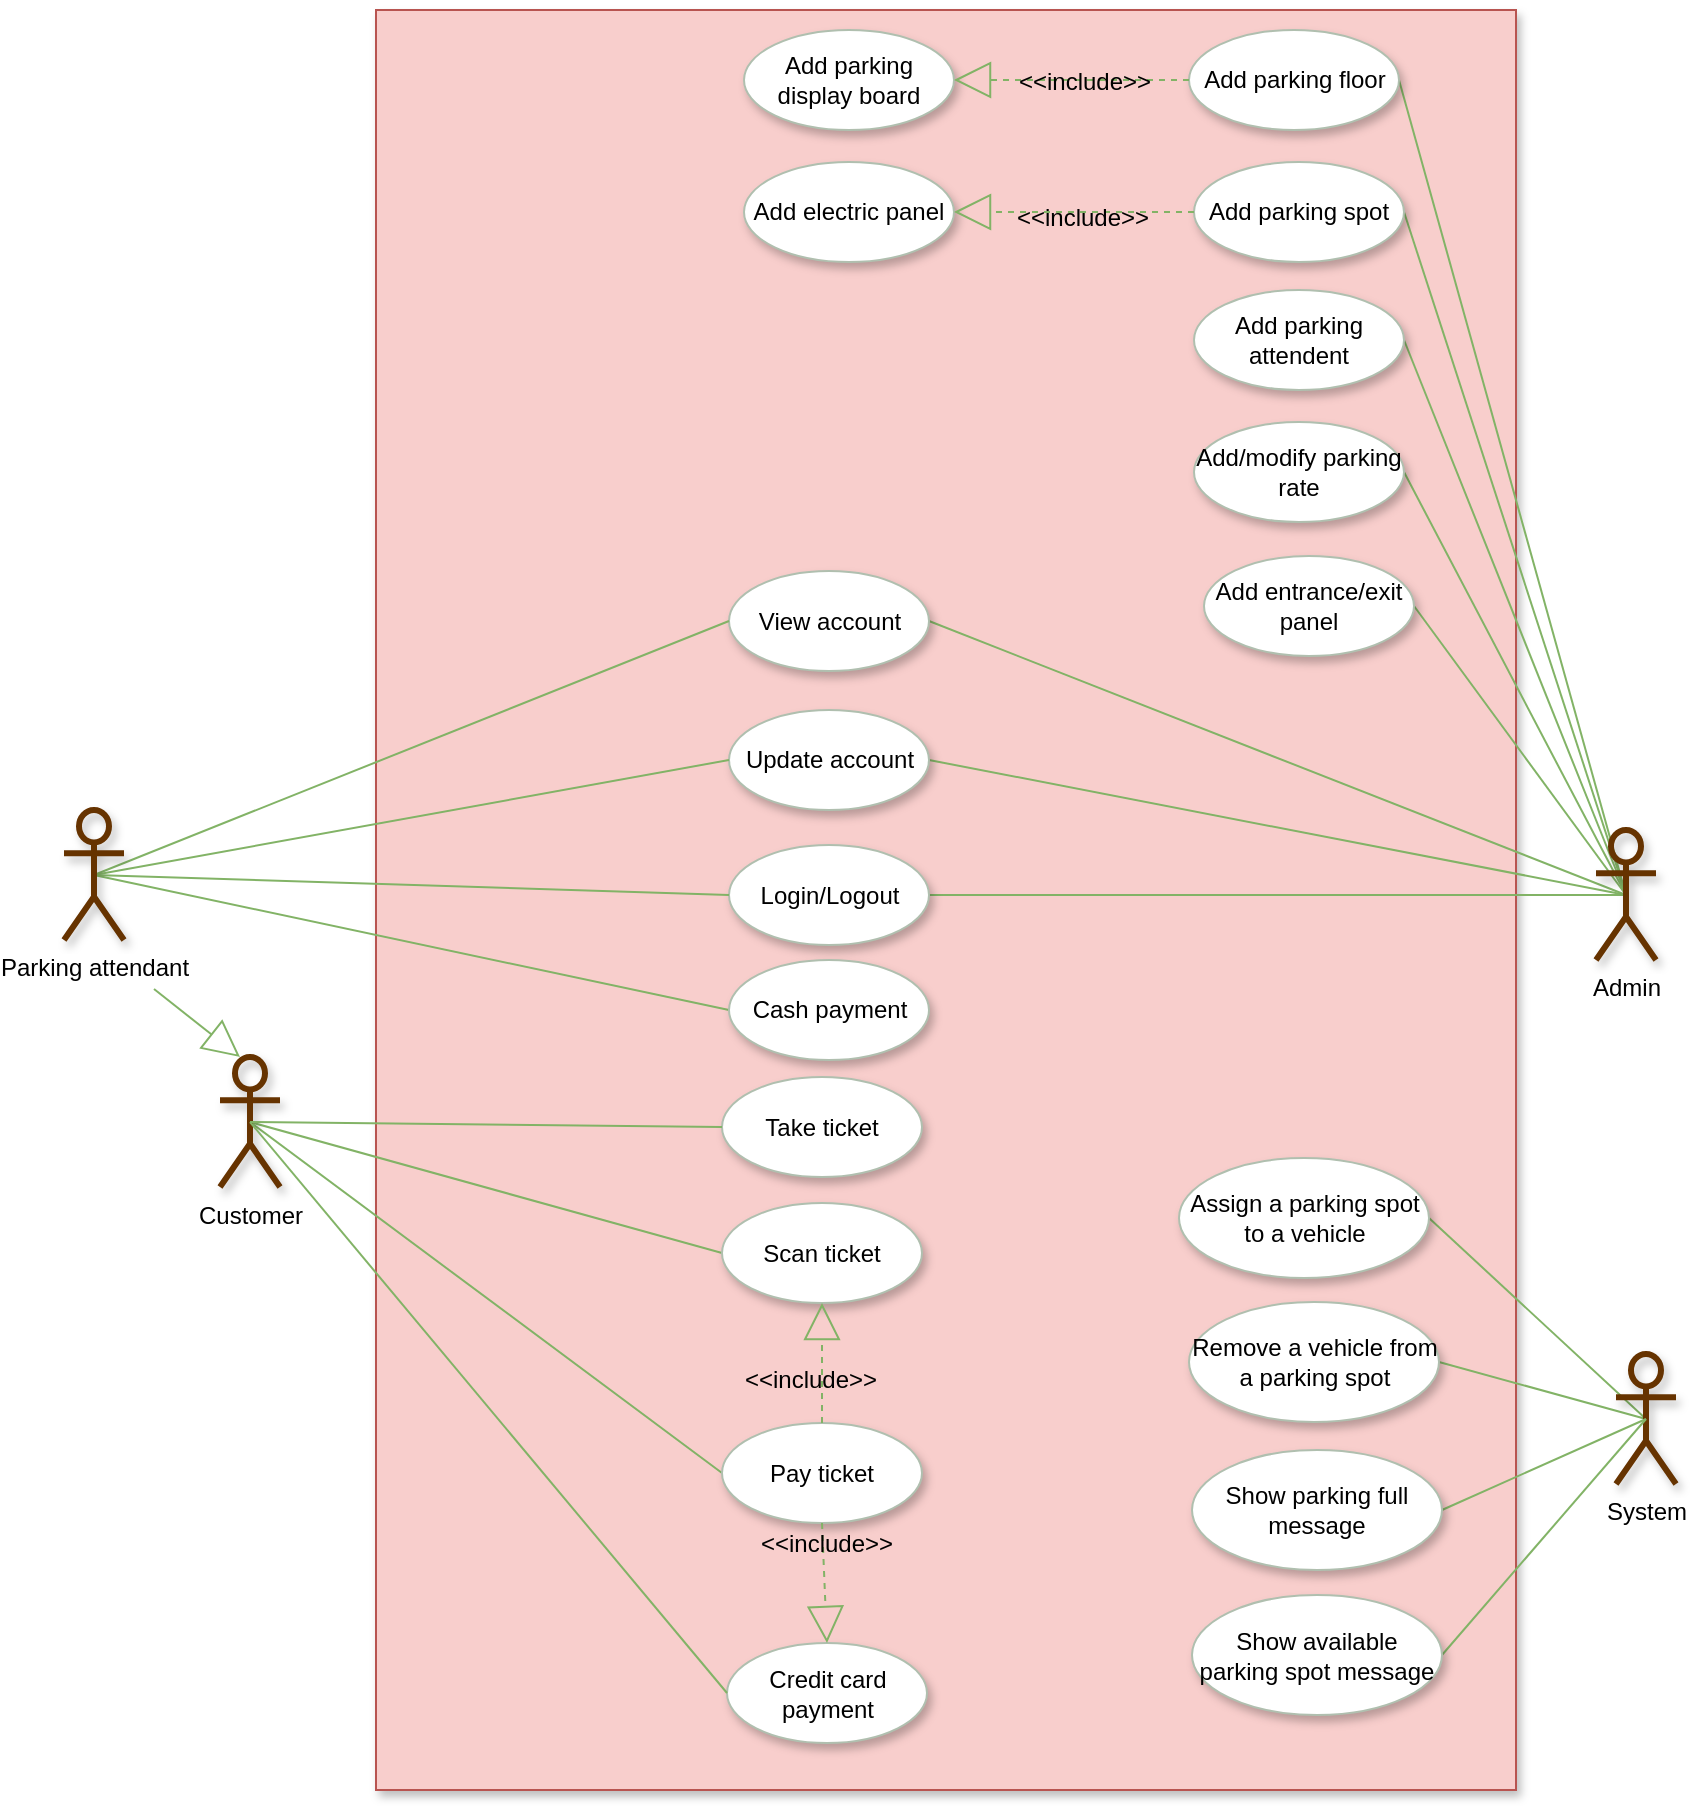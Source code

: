 <mxfile version="20.7.4" type="github" pages="3"><diagram id="6V2e4pvWU29YTgX4ykqx" name="Page-1"><mxGraphModel dx="1453" dy="756" grid="1" gridSize="10" guides="1" tooltips="1" connect="1" arrows="1" fold="1" page="1" pageScale="1" pageWidth="850" pageHeight="1100" math="0" shadow="0"><root><mxCell id="0"/><mxCell id="1" parent="0"/><mxCell id="NaZ3M4fmpjsv28fLzlgh-5" value="" style="rounded=0;whiteSpace=wrap;html=1;shadow=1;glass=0;comic=0;strokeWidth=1;fillColor=#f8cecc;fontSize=12;align=left;strokeColor=#b85450;" parent="1" vertex="1"><mxGeometry x="192" y="20" width="570" height="890" as="geometry"/></mxCell><mxCell id="NaZ3M4fmpjsv28fLzlgh-6" style="edgeStyle=none;rounded=0;html=1;exitX=0.5;exitY=0.5;exitPerimeter=0;entryX=0;entryY=0.5;startFill=0;endArrow=none;endFill=0;jettySize=auto;orthogonalLoop=1;strokeColor=#82b366;strokeWidth=1;fillColor=#d5e8d4;fontSize=20;" parent="1" source="NaZ3M4fmpjsv28fLzlgh-8" target="NaZ3M4fmpjsv28fLzlgh-26" edge="1"><mxGeometry relative="1" as="geometry"/></mxCell><mxCell id="NaZ3M4fmpjsv28fLzlgh-7" style="edgeStyle=none;rounded=0;html=1;exitX=0.5;exitY=0.5;exitPerimeter=0;entryX=0;entryY=0.5;startFill=0;endArrow=none;endFill=0;jettySize=auto;orthogonalLoop=1;strokeColor=#82b366;strokeWidth=1;fillColor=#d5e8d4;fontSize=20;" parent="1" source="NaZ3M4fmpjsv28fLzlgh-8" target="NaZ3M4fmpjsv28fLzlgh-16" edge="1"><mxGeometry relative="1" as="geometry"/></mxCell><mxCell id="NaZ3M4fmpjsv28fLzlgh-8" value="Customer" style="shape=umlActor;verticalLabelPosition=bottom;labelBackgroundColor=#ffffff;verticalAlign=top;html=1;rounded=0;shadow=1;glass=0;comic=0;strokeWidth=3;fillColor=none;fontSize=12;align=center;labelPosition=center;strokeColor=#663300;" parent="1" vertex="1"><mxGeometry x="114" y="543.5" width="30" height="65" as="geometry"/></mxCell><mxCell id="NaZ3M4fmpjsv28fLzlgh-9" style="edgeStyle=none;rounded=0;html=1;exitX=1;exitY=0.5;entryX=0.5;entryY=0.5;entryPerimeter=0;startFill=0;endArrow=none;endFill=0;jettySize=auto;orthogonalLoop=1;strokeColor=#82b366;strokeWidth=1;fillColor=#d5e8d4;fontSize=20;" parent="1" source="NaZ3M4fmpjsv28fLzlgh-10" target="NaZ3M4fmpjsv28fLzlgh-30" edge="1"><mxGeometry relative="1" as="geometry"/></mxCell><mxCell id="NaZ3M4fmpjsv28fLzlgh-10" value="&lt;div style=&quot;text-align: center&quot;&gt;&lt;span&gt;Login/Logout&lt;/span&gt;&lt;/div&gt;" style="ellipse;whiteSpace=wrap;html=1;rounded=0;shadow=1;glass=0;comic=0;strokeWidth=1;fillColor=#ffffff;fontSize=12;align=center;strokeColor=#B0BFAF;" parent="1" vertex="1"><mxGeometry x="368.5" y="437.5" width="100" height="50" as="geometry"/></mxCell><mxCell id="NaZ3M4fmpjsv28fLzlgh-11" value="Take ticket" style="ellipse;whiteSpace=wrap;html=1;rounded=0;shadow=1;glass=0;comic=0;strokeWidth=1;fillColor=#ffffff;fontSize=12;align=center;strokeColor=#B0BFAF;" parent="1" vertex="1"><mxGeometry x="365" y="553.5" width="100" height="50" as="geometry"/></mxCell><mxCell id="NaZ3M4fmpjsv28fLzlgh-12" value="Credit card payment" style="ellipse;whiteSpace=wrap;html=1;rounded=0;shadow=1;glass=0;comic=0;strokeWidth=1;fillColor=#ffffff;fontSize=12;align=center;strokeColor=#B0BFAF;" parent="1" vertex="1"><mxGeometry x="367.5" y="836.5" width="100" height="50" as="geometry"/></mxCell><mxCell id="NaZ3M4fmpjsv28fLzlgh-13" value="" style="endArrow=none;html=1;shadow=0;strokeColor=#82b366;strokeWidth=1;fontSize=12;fontColor=#001933;fillColor=#d5e8d4;exitX=0;exitY=0.5;entryX=0.5;entryY=0.5;entryPerimeter=0;" parent="1" source="NaZ3M4fmpjsv28fLzlgh-12" target="NaZ3M4fmpjsv28fLzlgh-8" edge="1"><mxGeometry width="50" height="50" relative="1" as="geometry"><mxPoint x="370" y="310" as="sourcePoint"/><mxPoint x="72" y="430" as="targetPoint"/></mxGeometry></mxCell><mxCell id="NaZ3M4fmpjsv28fLzlgh-14" style="edgeStyle=none;rounded=0;html=1;exitX=0.5;exitY=0.5;exitPerimeter=0;entryX=1;entryY=0.5;startFill=0;endArrow=none;endFill=0;jettySize=auto;orthogonalLoop=1;strokeColor=#82b366;strokeWidth=1;fillColor=#d5e8d4;fontSize=20;" parent="1" source="NaZ3M4fmpjsv28fLzlgh-30" target="NaZ3M4fmpjsv28fLzlgh-27" edge="1"><mxGeometry relative="1" as="geometry"/></mxCell><mxCell id="NaZ3M4fmpjsv28fLzlgh-15" style="edgeStyle=none;rounded=0;html=1;exitX=0.5;exitY=0.5;exitPerimeter=0;entryX=1;entryY=0.5;startFill=0;endArrow=none;endFill=0;jettySize=auto;orthogonalLoop=1;strokeColor=#82b366;strokeWidth=1;fillColor=#d5e8d4;fontSize=20;" parent="1" source="NaZ3M4fmpjsv28fLzlgh-30" target="NaZ3M4fmpjsv28fLzlgh-25" edge="1"><mxGeometry relative="1" as="geometry"/></mxCell><mxCell id="NaZ3M4fmpjsv28fLzlgh-16" value="Scan ticket" style="ellipse;whiteSpace=wrap;html=1;rounded=0;shadow=1;glass=0;comic=0;strokeWidth=1;fillColor=#ffffff;fontSize=12;align=center;strokeColor=#B0BFAF;" parent="1" vertex="1"><mxGeometry x="365" y="616.5" width="100" height="50" as="geometry"/></mxCell><mxCell id="NaZ3M4fmpjsv28fLzlgh-17" style="edgeStyle=none;rounded=0;html=1;exitX=1;exitY=0.5;entryX=0.5;entryY=0.5;entryPerimeter=0;startFill=0;endArrow=none;endFill=0;jettySize=auto;orthogonalLoop=1;strokeColor=#82b366;strokeWidth=1;fillColor=#d5e8d4;fontSize=20;" parent="1" source="NaZ3M4fmpjsv28fLzlgh-18" target="NaZ3M4fmpjsv28fLzlgh-30" edge="1"><mxGeometry relative="1" as="geometry"/></mxCell><mxCell id="NaZ3M4fmpjsv28fLzlgh-18" value="Add parking floor" style="ellipse;whiteSpace=wrap;html=1;rounded=0;shadow=1;glass=0;comic=0;strokeWidth=1;fillColor=#ffffff;fontSize=12;align=center;strokeColor=#B0BFAF;" parent="1" vertex="1"><mxGeometry x="598.5" y="30" width="105" height="50" as="geometry"/></mxCell><mxCell id="NaZ3M4fmpjsv28fLzlgh-19" style="edgeStyle=none;rounded=0;html=1;exitX=1;exitY=0.5;startFill=0;endArrow=none;endFill=0;jettySize=auto;orthogonalLoop=1;strokeColor=#82b366;strokeWidth=1;fillColor=#d5e8d4;fontSize=20;entryX=0.5;entryY=0.5;entryPerimeter=0;" parent="1" source="NaZ3M4fmpjsv28fLzlgh-20" target="NaZ3M4fmpjsv28fLzlgh-30" edge="1"><mxGeometry relative="1" as="geometry"><mxPoint x="837" y="470" as="targetPoint"/></mxGeometry></mxCell><mxCell id="NaZ3M4fmpjsv28fLzlgh-20" value="Add parking spot" style="ellipse;whiteSpace=wrap;html=1;rounded=0;shadow=1;glass=0;comic=0;strokeWidth=1;fillColor=#ffffff;fontSize=12;align=center;strokeColor=#B0BFAF;" parent="1" vertex="1"><mxGeometry x="601" y="96" width="105" height="50" as="geometry"/></mxCell><mxCell id="NaZ3M4fmpjsv28fLzlgh-21" style="edgeStyle=none;rounded=0;html=1;exitX=1;exitY=0.5;entryX=0.5;entryY=0.5;entryPerimeter=0;startFill=0;endArrow=none;endFill=0;jettySize=auto;orthogonalLoop=1;strokeColor=#82b366;strokeWidth=1;fillColor=#d5e8d4;fontSize=20;" parent="1" source="NaZ3M4fmpjsv28fLzlgh-22" target="NaZ3M4fmpjsv28fLzlgh-30" edge="1"><mxGeometry relative="1" as="geometry"/></mxCell><mxCell id="NaZ3M4fmpjsv28fLzlgh-22" value="Add parking attendent" style="ellipse;whiteSpace=wrap;html=1;rounded=0;shadow=1;glass=0;comic=0;strokeWidth=1;fillColor=#ffffff;fontSize=12;align=center;strokeColor=#B0BFAF;" parent="1" vertex="1"><mxGeometry x="601" y="160" width="105" height="50" as="geometry"/></mxCell><mxCell id="NaZ3M4fmpjsv28fLzlgh-23" style="edgeStyle=none;rounded=0;html=1;exitX=1;exitY=0.5;entryX=0.5;entryY=0.5;entryPerimeter=0;startArrow=none;startFill=0;endArrow=none;endFill=0;jettySize=auto;orthogonalLoop=1;strokeWidth=1;fontSize=20;fillColor=#d5e8d4;strokeColor=#82b366;" parent="1" source="NaZ3M4fmpjsv28fLzlgh-24" target="NaZ3M4fmpjsv28fLzlgh-30" edge="1"><mxGeometry relative="1" as="geometry"/></mxCell><mxCell id="NaZ3M4fmpjsv28fLzlgh-24" value="Add entrance/exit panel" style="ellipse;whiteSpace=wrap;html=1;rounded=0;shadow=1;glass=0;comic=0;strokeWidth=1;fillColor=#ffffff;fontSize=12;align=center;strokeColor=#B0BFAF;" parent="1" vertex="1"><mxGeometry x="606" y="293" width="105" height="50" as="geometry"/></mxCell><mxCell id="NaZ3M4fmpjsv28fLzlgh-25" value="View account" style="ellipse;whiteSpace=wrap;html=1;rounded=0;shadow=1;glass=0;comic=0;strokeWidth=1;fillColor=#ffffff;fontSize=12;align=center;strokeColor=#B0BFAF;" parent="1" vertex="1"><mxGeometry x="368.5" y="300.5" width="100" height="50" as="geometry"/></mxCell><mxCell id="NaZ3M4fmpjsv28fLzlgh-26" value="Pay ticket" style="ellipse;whiteSpace=wrap;html=1;rounded=0;shadow=1;glass=0;comic=0;strokeWidth=1;fillColor=#ffffff;fontSize=12;align=center;strokeColor=#B0BFAF;" parent="1" vertex="1"><mxGeometry x="365" y="726.5" width="100" height="50" as="geometry"/></mxCell><mxCell id="NaZ3M4fmpjsv28fLzlgh-27" value="&lt;div style=&quot;text-align: center&quot;&gt;Update account&lt;/div&gt;" style="ellipse;whiteSpace=wrap;html=1;rounded=0;shadow=1;glass=0;comic=0;strokeWidth=1;fillColor=#ffffff;fontSize=12;align=center;strokeColor=#B0BFAF;" parent="1" vertex="1"><mxGeometry x="368.5" y="370" width="100" height="50" as="geometry"/></mxCell><mxCell id="NaZ3M4fmpjsv28fLzlgh-28" style="edgeStyle=none;rounded=0;html=1;exitX=1;exitY=0.5;entryX=0.5;entryY=0.5;entryPerimeter=0;startFill=0;endArrow=none;endFill=0;jettySize=auto;orthogonalLoop=1;strokeColor=#82b366;strokeWidth=1;fillColor=#d5e8d4;fontSize=20;" parent="1" source="NaZ3M4fmpjsv28fLzlgh-29" target="NaZ3M4fmpjsv28fLzlgh-30" edge="1"><mxGeometry relative="1" as="geometry"/></mxCell><mxCell id="NaZ3M4fmpjsv28fLzlgh-29" value="Add/modify parking rate" style="ellipse;whiteSpace=wrap;html=1;rounded=0;shadow=1;glass=0;comic=0;strokeWidth=1;fillColor=#ffffff;fontSize=12;align=center;strokeColor=#B0BFAF;" parent="1" vertex="1"><mxGeometry x="601" y="226" width="105" height="50" as="geometry"/></mxCell><mxCell id="NaZ3M4fmpjsv28fLzlgh-30" value="Admin" style="shape=umlActor;verticalLabelPosition=bottom;labelBackgroundColor=#ffffff;verticalAlign=top;html=1;rounded=0;shadow=1;glass=0;comic=0;strokeWidth=3;fillColor=none;fontSize=12;align=center;labelPosition=center;strokeColor=#663300;" parent="1" vertex="1"><mxGeometry x="802" y="430" width="30" height="65" as="geometry"/></mxCell><mxCell id="NaZ3M4fmpjsv28fLzlgh-31" value="" style="endArrow=none;html=1;shadow=0;strokeColor=#82b366;strokeWidth=1;fontSize=12;fontColor=#001933;fillColor=#d5e8d4;exitX=0;exitY=0.5;entryX=0.5;entryY=0.5;entryPerimeter=0;" parent="1" source="NaZ3M4fmpjsv28fLzlgh-11" target="NaZ3M4fmpjsv28fLzlgh-8" edge="1"><mxGeometry width="50" height="50" relative="1" as="geometry"><mxPoint x="350" y="290" as="sourcePoint"/><mxPoint x="72" y="430" as="targetPoint"/></mxGeometry></mxCell><mxCell id="NaZ3M4fmpjsv28fLzlgh-32" value="Add parking display board" style="ellipse;whiteSpace=wrap;html=1;rounded=0;shadow=1;glass=0;comic=0;strokeWidth=1;fillColor=#ffffff;fontSize=12;align=center;strokeColor=#B0BFAF;" parent="1" vertex="1"><mxGeometry x="376" y="30" width="105" height="50" as="geometry"/></mxCell><mxCell id="NaZ3M4fmpjsv28fLzlgh-33" value="" style="endArrow=block;endSize=16;endFill=0;html=1;shadow=0;strokeColor=#82b366;strokeWidth=1;fontSize=12;fontColor=#001933;fillColor=#d5e8d4;entryX=1;entryY=0.5;exitX=0;exitY=0.5;dashed=1;" parent="1" source="NaZ3M4fmpjsv28fLzlgh-18" target="NaZ3M4fmpjsv28fLzlgh-32" edge="1"><mxGeometry width="160" relative="1" as="geometry"><mxPoint x="483.5" y="603" as="sourcePoint"/><mxPoint x="343.5" y="603" as="targetPoint"/></mxGeometry></mxCell><mxCell id="NaZ3M4fmpjsv28fLzlgh-34" value="&amp;lt;&amp;lt;include&amp;gt;&amp;gt;" style="text;html=1;resizable=0;points=[];align=center;verticalAlign=middle;labelBackgroundColor=none;fontSize=12;rotation=0;direction=south;" parent="NaZ3M4fmpjsv28fLzlgh-33" vertex="1" connectable="0"><mxGeometry x="-0.087" y="3" relative="1" as="geometry"><mxPoint x="0.5" y="-2.5" as="offset"/></mxGeometry></mxCell><mxCell id="NaZ3M4fmpjsv28fLzlgh-35" style="rounded=0;html=1;exitX=0.5;exitY=0.5;exitPerimeter=0;entryX=0;entryY=0.5;jettySize=auto;orthogonalLoop=1;fillColor=#d5e8d4;strokeColor=#82b366;endArrow=none;endFill=0;" parent="1" source="NaZ3M4fmpjsv28fLzlgh-39" target="NaZ3M4fmpjsv28fLzlgh-25" edge="1"><mxGeometry relative="1" as="geometry"/></mxCell><mxCell id="NaZ3M4fmpjsv28fLzlgh-36" style="edgeStyle=none;rounded=0;html=1;exitX=0.5;exitY=0.5;exitPerimeter=0;entryX=0;entryY=0.5;endArrow=none;endFill=0;jettySize=auto;orthogonalLoop=1;fillColor=#d5e8d4;strokeColor=#82b366;" parent="1" source="NaZ3M4fmpjsv28fLzlgh-39" target="NaZ3M4fmpjsv28fLzlgh-27" edge="1"><mxGeometry relative="1" as="geometry"/></mxCell><mxCell id="NaZ3M4fmpjsv28fLzlgh-37" style="edgeStyle=none;rounded=0;html=1;exitX=0.5;exitY=0.5;exitPerimeter=0;entryX=0;entryY=0.5;endArrow=none;endFill=0;jettySize=auto;orthogonalLoop=1;fillColor=#d5e8d4;strokeColor=#82b366;" parent="1" source="NaZ3M4fmpjsv28fLzlgh-39" target="NaZ3M4fmpjsv28fLzlgh-10" edge="1"><mxGeometry relative="1" as="geometry"/></mxCell><mxCell id="NaZ3M4fmpjsv28fLzlgh-38" style="rounded=0;html=1;exitX=0.5;exitY=0.5;exitPerimeter=0;entryX=0;entryY=0.5;jettySize=auto;orthogonalLoop=1;endArrow=none;endFill=0;fillColor=#d5e8d4;strokeColor=#82b366;" parent="1" source="NaZ3M4fmpjsv28fLzlgh-39" target="NaZ3M4fmpjsv28fLzlgh-40" edge="1"><mxGeometry relative="1" as="geometry"/></mxCell><mxCell id="NaZ3M4fmpjsv28fLzlgh-39" value="Parking attendant" style="shape=umlActor;verticalLabelPosition=bottom;labelBackgroundColor=#ffffff;verticalAlign=top;html=1;rounded=0;shadow=1;glass=0;comic=0;strokeWidth=3;fillColor=none;fontSize=12;align=center;labelPosition=center;strokeColor=#663300;" parent="1" vertex="1"><mxGeometry x="36" y="420" width="30" height="65" as="geometry"/></mxCell><mxCell id="NaZ3M4fmpjsv28fLzlgh-40" value="Cash payment" style="ellipse;whiteSpace=wrap;html=1;rounded=0;shadow=1;glass=0;comic=0;strokeWidth=1;fillColor=#ffffff;fontSize=12;align=center;strokeColor=#B0BFAF;" parent="1" vertex="1"><mxGeometry x="368.5" y="495" width="100" height="50" as="geometry"/></mxCell><mxCell id="NaZ3M4fmpjsv28fLzlgh-41" style="edgeStyle=none;rounded=0;html=1;exitX=0.5;exitY=0.5;exitPerimeter=0;entryX=1;entryY=0.5;endArrow=none;endFill=0;jettySize=auto;orthogonalLoop=1;fillColor=#d5e8d4;strokeColor=#82b366;" parent="1" source="NaZ3M4fmpjsv28fLzlgh-43" target="NaZ3M4fmpjsv28fLzlgh-54" edge="1"><mxGeometry relative="1" as="geometry"/></mxCell><mxCell id="NaZ3M4fmpjsv28fLzlgh-42" style="edgeStyle=none;rounded=0;html=1;exitX=0.5;exitY=0.5;exitPerimeter=0;entryX=1;entryY=0.5;endArrow=none;endFill=0;jettySize=auto;orthogonalLoop=1;fillColor=#d5e8d4;strokeColor=#82b366;" parent="1" source="NaZ3M4fmpjsv28fLzlgh-43" target="NaZ3M4fmpjsv28fLzlgh-53" edge="1"><mxGeometry relative="1" as="geometry"/></mxCell><mxCell id="NaZ3M4fmpjsv28fLzlgh-43" value="System" style="shape=umlActor;verticalLabelPosition=bottom;labelBackgroundColor=#ffffff;verticalAlign=top;html=1;rounded=0;shadow=1;glass=0;comic=0;strokeWidth=3;fillColor=none;fontSize=12;align=center;labelPosition=center;strokeColor=#663300;gradientColor=none;" parent="1" vertex="1"><mxGeometry x="812" y="692" width="30" height="65" as="geometry"/></mxCell><mxCell id="NaZ3M4fmpjsv28fLzlgh-44" style="edgeStyle=none;rounded=0;html=1;exitX=1;exitY=0.5;entryX=0.5;entryY=0.5;entryPerimeter=0;startFill=0;endArrow=none;endFill=0;jettySize=auto;orthogonalLoop=1;strokeColor=#82b366;strokeWidth=1;fillColor=#d5e8d4;fontSize=20;" parent="1" source="NaZ3M4fmpjsv28fLzlgh-45" target="NaZ3M4fmpjsv28fLzlgh-43" edge="1"><mxGeometry relative="1" as="geometry"/></mxCell><mxCell id="NaZ3M4fmpjsv28fLzlgh-45" value="Show parking full message" style="ellipse;whiteSpace=wrap;html=1;rounded=0;shadow=1;glass=0;comic=0;strokeWidth=1;fillColor=#ffffff;fontSize=12;align=center;strokeColor=#B0BFAF;" parent="1" vertex="1"><mxGeometry x="600" y="740" width="125" height="60" as="geometry"/></mxCell><mxCell id="NaZ3M4fmpjsv28fLzlgh-46" style="edgeStyle=none;rounded=0;html=1;exitX=1;exitY=0.5;entryX=0.5;entryY=0.5;entryPerimeter=0;startFill=0;endArrow=none;endFill=0;jettySize=auto;orthogonalLoop=1;strokeColor=#82b366;strokeWidth=1;fillColor=#d5e8d4;fontSize=20;" parent="1" source="NaZ3M4fmpjsv28fLzlgh-47" target="NaZ3M4fmpjsv28fLzlgh-43" edge="1"><mxGeometry relative="1" as="geometry"/></mxCell><mxCell id="NaZ3M4fmpjsv28fLzlgh-47" value="Show available parking spot message" style="ellipse;whiteSpace=wrap;html=1;rounded=0;shadow=1;glass=0;comic=0;strokeWidth=1;fillColor=#ffffff;fontSize=12;align=center;strokeColor=#B0BFAF;" parent="1" vertex="1"><mxGeometry x="600" y="812.5" width="125" height="60" as="geometry"/></mxCell><mxCell id="NaZ3M4fmpjsv28fLzlgh-48" value="" style="endArrow=block;endSize=16;endFill=0;html=1;shadow=0;strokeColor=#82b366;strokeWidth=1;fontSize=12;fontColor=#001933;fillColor=#d5e8d4;entryX=0.5;entryY=1;exitX=0.5;exitY=0;dashed=1;" parent="1" source="NaZ3M4fmpjsv28fLzlgh-26" target="NaZ3M4fmpjsv28fLzlgh-16" edge="1"><mxGeometry width="160" relative="1" as="geometry"><mxPoint x="670" y="686.5" as="sourcePoint"/><mxPoint x="580" y="686.5" as="targetPoint"/></mxGeometry></mxCell><mxCell id="NaZ3M4fmpjsv28fLzlgh-49" value="&amp;lt;&amp;lt;include&amp;gt;&amp;gt;" style="text;html=1;resizable=0;points=[];align=center;verticalAlign=middle;labelBackgroundColor=none;fontSize=12;rotation=0;direction=south;" parent="NaZ3M4fmpjsv28fLzlgh-48" vertex="1" connectable="0"><mxGeometry x="-0.087" y="3" relative="1" as="geometry"><mxPoint x="-3.5" y="5.5" as="offset"/></mxGeometry></mxCell><mxCell id="NaZ3M4fmpjsv28fLzlgh-50" value="" style="endArrow=block;endSize=16;endFill=0;html=1;shadow=0;strokeColor=#82b366;strokeWidth=1;fontSize=12;fontColor=#001933;fillColor=#d5e8d4;entryX=0.5;entryY=0;exitX=0.5;exitY=1;dashed=1;" parent="1" source="NaZ3M4fmpjsv28fLzlgh-26" target="NaZ3M4fmpjsv28fLzlgh-12" edge="1"><mxGeometry width="160" relative="1" as="geometry"><mxPoint x="635" y="706.5" as="sourcePoint"/><mxPoint x="545" y="706.5" as="targetPoint"/></mxGeometry></mxCell><mxCell id="NaZ3M4fmpjsv28fLzlgh-51" value="&amp;lt;&amp;lt;include&amp;gt;&amp;gt;" style="text;html=1;resizable=0;points=[];align=center;verticalAlign=middle;labelBackgroundColor=none;fontSize=12;rotation=0;direction=south;" parent="NaZ3M4fmpjsv28fLzlgh-50" vertex="1" connectable="0"><mxGeometry x="-0.087" y="3" relative="1" as="geometry"><mxPoint x="-2" y="-17" as="offset"/></mxGeometry></mxCell><mxCell id="NaZ3M4fmpjsv28fLzlgh-52" value="" style="endArrow=block;endSize=16;endFill=0;html=1;shadow=0;strokeColor=#82b366;strokeWidth=1;fontSize=12;fontColor=#001933;fillColor=#d5e8d4;entryX=0.5;entryY=0;entryPerimeter=0;" parent="1" edge="1"><mxGeometry width="160" relative="1" as="geometry"><mxPoint x="81" y="509.5" as="sourcePoint"/><mxPoint x="124" y="543.5" as="targetPoint"/></mxGeometry></mxCell><mxCell id="NaZ3M4fmpjsv28fLzlgh-53" value="Assign a parking spot to a vehicle" style="ellipse;whiteSpace=wrap;html=1;rounded=0;shadow=1;glass=0;comic=0;strokeWidth=1;fillColor=#ffffff;fontSize=12;align=center;strokeColor=#B0BFAF;" parent="1" vertex="1"><mxGeometry x="593.5" y="594" width="125" height="60" as="geometry"/></mxCell><mxCell id="NaZ3M4fmpjsv28fLzlgh-54" value="Remove a vehicle from a parking spot" style="ellipse;whiteSpace=wrap;html=1;rounded=0;shadow=1;glass=0;comic=0;strokeWidth=1;fillColor=#ffffff;fontSize=12;align=center;strokeColor=#B0BFAF;" parent="1" vertex="1"><mxGeometry x="598.5" y="666" width="125" height="60" as="geometry"/></mxCell><mxCell id="NaZ3M4fmpjsv28fLzlgh-55" value="Add electric panel" style="ellipse;whiteSpace=wrap;html=1;rounded=0;shadow=1;glass=0;comic=0;strokeWidth=1;fillColor=#ffffff;fontSize=12;align=center;strokeColor=#B0BFAF;" parent="1" vertex="1"><mxGeometry x="376" y="96" width="105" height="50" as="geometry"/></mxCell><mxCell id="NaZ3M4fmpjsv28fLzlgh-56" value="" style="endArrow=block;endSize=16;endFill=0;html=1;shadow=0;strokeColor=#82b366;strokeWidth=1;fontSize=12;fontColor=#001933;fillColor=#d5e8d4;entryX=1;entryY=0.5;exitX=0;exitY=0.5;dashed=1;" parent="1" source="NaZ3M4fmpjsv28fLzlgh-20" target="NaZ3M4fmpjsv28fLzlgh-55" edge="1"><mxGeometry width="160" relative="1" as="geometry"><mxPoint x="611" y="131" as="sourcePoint"/><mxPoint x="491" y="106" as="targetPoint"/></mxGeometry></mxCell><mxCell id="NaZ3M4fmpjsv28fLzlgh-57" value="&amp;lt;&amp;lt;include&amp;gt;&amp;gt;" style="text;html=1;resizable=0;points=[];align=center;verticalAlign=middle;labelBackgroundColor=none;fontSize=12;rotation=0;direction=south;" parent="NaZ3M4fmpjsv28fLzlgh-56" vertex="1" connectable="0"><mxGeometry x="-0.087" y="3" relative="1" as="geometry"><mxPoint x="-1.5" y="-0.5" as="offset"/></mxGeometry></mxCell></root></mxGraphModel></diagram><diagram id="k_lb7BIQifmtX-1TkT0J" name="Page-2"><mxGraphModel dx="1453" dy="756" grid="1" gridSize="10" guides="1" tooltips="1" connect="1" arrows="1" fold="1" page="1" pageScale="1" pageWidth="850" pageHeight="1100" math="0" shadow="0"><root><mxCell id="0"/><mxCell id="1" parent="0"/><mxCell id="aNHGBTg5k726gDHpi6El-1" value="" style="ellipse;html=1;shape=endState;fillColor=#000000;strokeColor=#ff0000;rounded=0;shadow=0;glass=0;comic=0;fontSize=12;align=center;" parent="1" vertex="1"><mxGeometry x="400" y="1315" width="30" height="30" as="geometry"/></mxCell><mxCell id="aNHGBTg5k726gDHpi6El-2" value="" style="ellipse;html=1;shape=endState;fillColor=#000000;strokeColor=none;rounded=0;shadow=1;glass=0;comic=0;fontSize=12;align=center;" parent="1" vertex="1"><mxGeometry x="400" y="110" width="30" height="30" as="geometry"/></mxCell><mxCell id="aNHGBTg5k726gDHpi6El-3" style="edgeStyle=none;html=1;exitX=0.5;exitY=1;entryX=0.5;entryY=0;shadow=0;strokeWidth=1;fontSize=12;fontColor=#001933;" parent="1" source="aNHGBTg5k726gDHpi6El-4" target="aNHGBTg5k726gDHpi6El-9" edge="1"><mxGeometry relative="1" as="geometry"/></mxCell><mxCell id="aNHGBTg5k726gDHpi6El-4" value="Customer inserts the parking ticket in the exit panel" style="rounded=1;whiteSpace=wrap;html=1;shadow=1;glass=0;comic=0;strokeColor=#b85450;strokeWidth=1;fillColor=#f8cecc;fontSize=12;align=center;" parent="1" vertex="1"><mxGeometry x="325" y="185" width="180" height="30" as="geometry"/></mxCell><mxCell id="aNHGBTg5k726gDHpi6El-5" style="edgeStyle=none;html=1;exitX=0.5;exitY=1;shadow=0;strokeWidth=1;fontSize=12;fontColor=#001933;entryX=0.5;entryY=0;" parent="1" source="aNHGBTg5k726gDHpi6El-6" target="aNHGBTg5k726gDHpi6El-11" edge="1"><mxGeometry relative="1" as="geometry"><mxPoint x="340" y="593" as="targetPoint"/></mxGeometry></mxCell><mxCell id="aNHGBTg5k726gDHpi6El-6" value="System calculates the total parking fee" style="rounded=1;whiteSpace=wrap;html=1;shadow=1;glass=0;comic=0;strokeColor=#b85450;strokeWidth=1;fillColor=#f8cecc;fontSize=12;align=center;" parent="1" vertex="1"><mxGeometry x="290" y="507" width="250" height="30" as="geometry"/></mxCell><mxCell id="aNHGBTg5k726gDHpi6El-7" value="" style="endArrow=classic;html=1;shadow=0;strokeColor=#000000;strokeWidth=1;fontSize=12;fontColor=#001933;entryX=0.5;entryY=0;exitX=0.5;exitY=1;" parent="1" source="aNHGBTg5k726gDHpi6El-2" target="aNHGBTg5k726gDHpi6El-4" edge="1"><mxGeometry width="50" height="50" relative="1" as="geometry"><mxPoint x="380" y="560" as="sourcePoint"/><mxPoint x="430" y="510" as="targetPoint"/></mxGeometry></mxCell><mxCell id="aNHGBTg5k726gDHpi6El-8" style="edgeStyle=none;rounded=0;html=1;exitX=0.5;exitY=1;entryX=0.5;entryY=0;startFill=0;endFill=1;jettySize=auto;orthogonalLoop=1;strokeWidth=1;fontSize=12;" parent="1" source="aNHGBTg5k726gDHpi6El-9" target="aNHGBTg5k726gDHpi6El-43" edge="1"><mxGeometry relative="1" as="geometry"/></mxCell><mxCell id="aNHGBTg5k726gDHpi6El-9" value="System scans the parking ticket and fetches ticket's details" style="rounded=1;whiteSpace=wrap;html=1;shadow=1;glass=0;comic=0;strokeColor=#b85450;strokeWidth=1;fillColor=#f8cecc;fontSize=12;align=center;" parent="1" vertex="1"><mxGeometry x="250" y="277" width="330" height="30" as="geometry"/></mxCell><mxCell id="aNHGBTg5k726gDHpi6El-10" style="rounded=0;html=1;exitX=0.5;exitY=1;jettySize=auto;orthogonalLoop=1;" parent="1" source="aNHGBTg5k726gDHpi6El-11" target="aNHGBTg5k726gDHpi6El-13" edge="1"><mxGeometry relative="1" as="geometry"/></mxCell><mxCell id="aNHGBTg5k726gDHpi6El-11" value="System shows the total parking fee on the display panel and ask for the credit card details" style="rounded=1;whiteSpace=wrap;html=1;shadow=1;glass=0;comic=0;strokeColor=#b85450;strokeWidth=1;fillColor=#f8cecc;fontSize=12;align=center;" parent="1" vertex="1"><mxGeometry x="250" y="589" width="330" height="30" as="geometry"/></mxCell><mxCell id="aNHGBTg5k726gDHpi6El-12" style="edgeStyle=none;rounded=0;html=1;exitX=0.5;exitY=1;jettySize=auto;orthogonalLoop=1;" parent="1" source="aNHGBTg5k726gDHpi6El-13" target="aNHGBTg5k726gDHpi6El-15" edge="1"><mxGeometry relative="1" as="geometry"/></mxCell><mxCell id="aNHGBTg5k726gDHpi6El-13" value="Customer inserts the credit card in the card reader" style="rounded=1;whiteSpace=wrap;html=1;shadow=1;glass=0;comic=0;strokeColor=#b85450;strokeWidth=1;fillColor=#f8cecc;fontSize=12;align=center;" parent="1" vertex="1"><mxGeometry x="310" y="672" width="210" height="30" as="geometry"/></mxCell><mxCell id="aNHGBTg5k726gDHpi6El-14" style="edgeStyle=none;rounded=0;html=1;exitX=0.5;exitY=1;entryX=0.5;entryY=0;jettySize=auto;orthogonalLoop=1;" parent="1" source="aNHGBTg5k726gDHpi6El-15" target="aNHGBTg5k726gDHpi6El-22" edge="1"><mxGeometry relative="1" as="geometry"/></mxCell><mxCell id="aNHGBTg5k726gDHpi6El-15" value="System reads the credit card details and processes the payment" style="rounded=1;whiteSpace=wrap;html=1;shadow=1;glass=0;comic=0;strokeColor=#b85450;strokeWidth=1;fillColor=#f8cecc;fontSize=12;align=center;" parent="1" vertex="1"><mxGeometry x="310" y="762" width="210" height="30" as="geometry"/></mxCell><mxCell id="aNHGBTg5k726gDHpi6El-16" style="edgeStyle=none;rounded=0;html=1;exitX=1;exitY=0.5;entryX=0;entryY=0.5;jettySize=auto;orthogonalLoop=1;" parent="1" source="aNHGBTg5k726gDHpi6El-17" target="aNHGBTg5k726gDHpi6El-27" edge="1"><mxGeometry relative="1" as="geometry"/></mxCell><mxCell id="aNHGBTg5k726gDHpi6El-17" value="System shows the error" style="rounded=1;whiteSpace=wrap;html=1;shadow=1;glass=0;comic=0;strokeColor=#b85450;strokeWidth=1;fillColor=#f8cecc;fontSize=12;align=center;" parent="1" vertex="1"><mxGeometry x="539" y="880" width="89" height="30" as="geometry"/></mxCell><mxCell id="aNHGBTg5k726gDHpi6El-18" style="edgeStyle=none;rounded=0;html=1;exitX=1;exitY=0.5;entryX=0;entryY=0.5;jettySize=auto;orthogonalLoop=1;" parent="1" source="aNHGBTg5k726gDHpi6El-22" target="aNHGBTg5k726gDHpi6El-17" edge="1"><mxGeometry relative="1" as="geometry"/></mxCell><mxCell id="aNHGBTg5k726gDHpi6El-19" value="[no]" style="text;html=1;resizable=0;points=[];align=center;verticalAlign=middle;labelBackgroundColor=#ffffff;" parent="aNHGBTg5k726gDHpi6El-18" vertex="1" connectable="0"><mxGeometry x="-0.162" y="-2" relative="1" as="geometry"><mxPoint x="3" y="-4" as="offset"/></mxGeometry></mxCell><mxCell id="aNHGBTg5k726gDHpi6El-20" style="edgeStyle=none;rounded=0;html=1;exitX=0.5;exitY=1;jettySize=auto;orthogonalLoop=1;entryX=0.5;entryY=0;" parent="1" source="aNHGBTg5k726gDHpi6El-22" target="aNHGBTg5k726gDHpi6El-29" edge="1"><mxGeometry relative="1" as="geometry"><mxPoint x="460" y="995" as="targetPoint"/></mxGeometry></mxCell><mxCell id="aNHGBTg5k726gDHpi6El-21" value="[yes]" style="text;html=1;resizable=0;points=[];align=center;verticalAlign=middle;labelBackgroundColor=#ffffff;" parent="aNHGBTg5k726gDHpi6El-20" vertex="1" connectable="0"><mxGeometry x="-0.086" y="1" relative="1" as="geometry"><mxPoint as="offset"/></mxGeometry></mxCell><mxCell id="aNHGBTg5k726gDHpi6El-22" value="Payment successfull?" style="rhombus;whiteSpace=wrap;html=1;rounded=0;shadow=1;glass=0;comic=0;strokeColor=#6c8ebf;strokeWidth=1;fillColor=#dae8fc;fontSize=12;align=center;" parent="1" vertex="1"><mxGeometry x="365" y="845" width="100" height="100" as="geometry"/></mxCell><mxCell id="aNHGBTg5k726gDHpi6El-23" style="edgeStyle=none;rounded=0;html=1;exitX=0.5;exitY=0;entryX=1;entryY=0.5;jettySize=auto;orthogonalLoop=1;" parent="1" source="aNHGBTg5k726gDHpi6El-27" target="aNHGBTg5k726gDHpi6El-13" edge="1"><mxGeometry relative="1" as="geometry"><Array as="points"><mxPoint x="723" y="687"/></Array></mxGeometry></mxCell><mxCell id="aNHGBTg5k726gDHpi6El-24" value="[yes]" style="text;html=1;resizable=0;points=[];align=center;verticalAlign=middle;labelBackgroundColor=#ffffff;" parent="aNHGBTg5k726gDHpi6El-23" vertex="1" connectable="0"><mxGeometry x="-0.554" y="-2" relative="1" as="geometry"><mxPoint as="offset"/></mxGeometry></mxCell><mxCell id="aNHGBTg5k726gDHpi6El-25" style="edgeStyle=none;rounded=0;html=1;exitX=0.5;exitY=1;entryX=1;entryY=0.5;jettySize=auto;orthogonalLoop=1;" parent="1" source="aNHGBTg5k726gDHpi6El-27" target="aNHGBTg5k726gDHpi6El-1" edge="1"><mxGeometry relative="1" as="geometry"><Array as="points"><mxPoint x="723" y="1330"/></Array></mxGeometry></mxCell><mxCell id="aNHGBTg5k726gDHpi6El-26" value="[no]" style="text;html=1;resizable=0;points=[];align=center;verticalAlign=middle;labelBackgroundColor=#ffffff;" parent="aNHGBTg5k726gDHpi6El-25" vertex="1" connectable="0"><mxGeometry x="-0.778" y="2" relative="1" as="geometry"><mxPoint as="offset"/></mxGeometry></mxCell><mxCell id="aNHGBTg5k726gDHpi6El-27" value="&lt;div&gt;Try &lt;br&gt;&lt;/div&gt;&lt;div&gt;again?&lt;/div&gt;" style="rhombus;whiteSpace=wrap;html=1;rounded=0;shadow=1;glass=0;comic=0;strokeColor=#6c8ebf;strokeWidth=1;fillColor=#dae8fc;fontSize=12;align=center;" parent="1" vertex="1"><mxGeometry x="690" y="862.5" width="65" height="65" as="geometry"/></mxCell><mxCell id="aNHGBTg5k726gDHpi6El-28" style="edgeStyle=none;rounded=0;html=1;exitX=0.5;exitY=1;entryX=0.5;entryY=0;jettySize=auto;orthogonalLoop=1;" parent="1" source="aNHGBTg5k726gDHpi6El-29" target="aNHGBTg5k726gDHpi6El-34" edge="1"><mxGeometry relative="1" as="geometry"/></mxCell><mxCell id="aNHGBTg5k726gDHpi6El-29" value="System shows success message" style="rounded=1;whiteSpace=wrap;html=1;shadow=1;glass=0;comic=0;strokeColor=#b85450;strokeWidth=1;fillColor=#f8cecc;fontSize=12;align=center;" parent="1" vertex="1"><mxGeometry x="320" y="1015" width="190" height="30" as="geometry"/></mxCell><mxCell id="aNHGBTg5k726gDHpi6El-30" style="edgeStyle=none;rounded=0;html=1;exitX=1;exitY=0.5;entryX=0;entryY=0.5;jettySize=auto;orthogonalLoop=1;" parent="1" source="aNHGBTg5k726gDHpi6El-34" target="aNHGBTg5k726gDHpi6El-36" edge="1"><mxGeometry relative="1" as="geometry"/></mxCell><mxCell id="aNHGBTg5k726gDHpi6El-31" value="[yes]" style="text;html=1;resizable=0;points=[];align=center;verticalAlign=middle;labelBackgroundColor=#ffffff;" parent="aNHGBTg5k726gDHpi6El-30" vertex="1" connectable="0"><mxGeometry x="-0.133" y="-3" relative="1" as="geometry"><mxPoint x="1" y="-3" as="offset"/></mxGeometry></mxCell><mxCell id="aNHGBTg5k726gDHpi6El-32" style="edgeStyle=none;rounded=0;html=1;exitX=0.5;exitY=1;entryX=0.5;entryY=0;jettySize=auto;orthogonalLoop=1;" parent="1" source="aNHGBTg5k726gDHpi6El-34" target="aNHGBTg5k726gDHpi6El-38" edge="1"><mxGeometry relative="1" as="geometry"/></mxCell><mxCell id="aNHGBTg5k726gDHpi6El-33" value="[no]" style="text;html=1;resizable=0;points=[];align=center;verticalAlign=middle;labelBackgroundColor=#ffffff;" parent="aNHGBTg5k726gDHpi6El-32" vertex="1" connectable="0"><mxGeometry x="-0.127" y="1" relative="1" as="geometry"><mxPoint as="offset"/></mxGeometry></mxCell><mxCell id="aNHGBTg5k726gDHpi6El-34" value="&lt;div&gt;Print &lt;br&gt;&lt;/div&gt;&lt;div&gt;receipt?&lt;/div&gt;" style="rhombus;whiteSpace=wrap;html=1;rounded=0;shadow=1;glass=0;comic=0;strokeColor=#6c8ebf;strokeWidth=1;fillColor=#dae8fc;fontSize=12;align=center;" parent="1" vertex="1"><mxGeometry x="380" y="1095" width="70" height="70" as="geometry"/></mxCell><mxCell id="aNHGBTg5k726gDHpi6El-35" style="edgeStyle=none;rounded=0;html=1;exitX=0.5;exitY=1;entryX=1;entryY=0.5;jettySize=auto;orthogonalLoop=1;" parent="1" source="aNHGBTg5k726gDHpi6El-36" target="aNHGBTg5k726gDHpi6El-38" edge="1"><mxGeometry relative="1" as="geometry"><Array as="points"><mxPoint x="585" y="1250"/></Array></mxGeometry></mxCell><mxCell id="aNHGBTg5k726gDHpi6El-36" value="System prints the receipt" style="rounded=1;whiteSpace=wrap;html=1;shadow=1;glass=0;comic=0;strokeColor=#b85450;strokeWidth=1;fillColor=#f8cecc;fontSize=12;align=center;" parent="1" vertex="1"><mxGeometry x="540" y="1115" width="90" height="30" as="geometry"/></mxCell><mxCell id="aNHGBTg5k726gDHpi6El-37" style="edgeStyle=none;rounded=0;html=1;exitX=0.5;exitY=1;jettySize=auto;orthogonalLoop=1;" parent="1" source="aNHGBTg5k726gDHpi6El-38" target="aNHGBTg5k726gDHpi6El-1" edge="1"><mxGeometry relative="1" as="geometry"/></mxCell><mxCell id="aNHGBTg5k726gDHpi6El-38" value="System sends the signal to open the parking gate" style="rounded=1;whiteSpace=wrap;html=1;shadow=1;glass=0;comic=0;strokeColor=#b85450;strokeWidth=1;fillColor=#f8cecc;fontSize=12;align=center;" parent="1" vertex="1"><mxGeometry x="280" y="1235" width="270" height="30" as="geometry"/></mxCell><mxCell id="aNHGBTg5k726gDHpi6El-39" style="edgeStyle=none;rounded=0;html=1;exitX=0.5;exitY=1;entryX=0.5;entryY=0;jettySize=auto;orthogonalLoop=1;" parent="1" source="aNHGBTg5k726gDHpi6El-43" target="aNHGBTg5k726gDHpi6El-6" edge="1"><mxGeometry relative="1" as="geometry"/></mxCell><mxCell id="aNHGBTg5k726gDHpi6El-40" value="[no]" style="text;html=1;resizable=0;points=[];align=center;verticalAlign=middle;labelBackgroundColor=#ffffff;" parent="aNHGBTg5k726gDHpi6El-39" vertex="1" connectable="0"><mxGeometry x="-0.116" y="2" relative="1" as="geometry"><mxPoint as="offset"/></mxGeometry></mxCell><mxCell id="aNHGBTg5k726gDHpi6El-41" style="edgeStyle=none;rounded=0;html=1;exitX=0;exitY=0.5;entryX=0;entryY=0.5;jettySize=auto;orthogonalLoop=1;" parent="1" source="aNHGBTg5k726gDHpi6El-43" target="aNHGBTg5k726gDHpi6El-38" edge="1"><mxGeometry relative="1" as="geometry"><Array as="points"><mxPoint x="230" y="399"/><mxPoint x="230" y="1250"/></Array></mxGeometry></mxCell><mxCell id="aNHGBTg5k726gDHpi6El-42" value="[yes[" style="text;html=1;resizable=0;points=[];align=center;verticalAlign=middle;labelBackgroundColor=#ffffff;" parent="aNHGBTg5k726gDHpi6El-41" vertex="1" connectable="0"><mxGeometry x="-0.872" y="1" relative="1" as="geometry"><mxPoint y="-2" as="offset"/></mxGeometry></mxCell><mxCell id="aNHGBTg5k726gDHpi6El-43" value="&lt;div&gt;Ticket &lt;br&gt;&lt;/div&gt;&lt;div&gt;already paid?&lt;/div&gt;" style="rhombus;whiteSpace=wrap;html=1;rounded=0;shadow=1;glass=0;comic=0;strokeColor=#6c8ebf;strokeWidth=1;fillColor=#dae8fc;fontSize=12;align=center;" parent="1" vertex="1"><mxGeometry x="365" y="349" width="100" height="100" as="geometry"/></mxCell></root></mxGraphModel></diagram><diagram id="ZN_VWXmFidCw0_6RDNNE" name="Page-3"><mxGraphModel dx="2422" dy="3741" grid="1" gridSize="10" guides="1" tooltips="1" connect="1" arrows="1" fold="1" page="1" pageScale="1" pageWidth="1169" pageHeight="827" math="0" shadow="0"><root><mxCell id="0"/><mxCell id="1" parent="0"/><mxCell id="CCLLkniuF7QsemX8n8-V-1" value="&lt;p style=&quot;margin: 4px 0px 0px ; text-align: center&quot;&gt;&amp;lt;&amp;lt;&lt;span&gt;enumeration&lt;/span&gt;&amp;gt;&amp;gt;&lt;/p&gt;&lt;p style=&quot;margin: 0px ; margin-top: 4px ; text-align: center ; text-decoration: underline&quot;&gt;&lt;b&gt;ParkingTicketStatus&lt;/b&gt;&lt;/p&gt;&lt;hr&gt;&lt;p style=&quot;margin: 0px ; margin-left: 8px&quot;&gt;Active&lt;/p&gt;&lt;p style=&quot;margin: 0px ; margin-left: 8px&quot;&gt;&lt;span&gt;Paid&lt;/span&gt;&lt;br&gt;&lt;/p&gt;&lt;p style=&quot;margin: 0px ; margin-left: 8px&quot;&gt;Lost&lt;/p&gt;&lt;p style=&quot;margin: 0px ; margin-left: 8px&quot;&gt;&lt;br&gt;&lt;/p&gt;&lt;p style=&quot;margin: 0px ; margin-left: 8px&quot;&gt;&lt;br&gt;&lt;/p&gt;" style="verticalAlign=top;align=left;overflow=fill;fontSize=12;fontFamily=Helvetica;html=1;rounded=0;shadow=1;glass=0;comic=0;strokeWidth=1;fillColor=#f8cecc;strokeColor=#b85450;" vertex="1" parent="1"><mxGeometry x="419" y="-2250" width="120" height="140" as="geometry"/></mxCell><mxCell id="CCLLkniuF7QsemX8n8-V-2" style="edgeStyle=none;rounded=0;html=1;entryX=0.5;entryY=0;jettySize=auto;orthogonalLoop=1;exitX=0.522;exitY=1.135;exitPerimeter=0;endSize=10;endArrow=none;endFill=0;" edge="1" parent="1" source="CCLLkniuF7QsemX8n8-V-8" target="CCLLkniuF7QsemX8n8-V-72"><mxGeometry relative="1" as="geometry"><mxPoint x="888" y="-1756" as="sourcePoint"/></mxGeometry></mxCell><mxCell id="CCLLkniuF7QsemX8n8-V-3" value="ParkingTicket" style="swimlane;fontStyle=1;align=center;verticalAlign=top;childLayout=stackLayout;horizontal=1;startSize=26;horizontalStack=0;resizeParent=1;resizeParentMax=0;resizeLast=0;collapsible=1;marginBottom=0;swimlaneFillColor=#ffffff;rounded=0;shadow=1;glass=0;comic=0;labelBackgroundColor=none;strokeColor=#23445d;strokeWidth=1;fillColor=#bac8d3;fontSize=12;html=0;" vertex="1" parent="1"><mxGeometry x="804" y="-1866.5" width="161" height="156" as="geometry"/></mxCell><mxCell id="CCLLkniuF7QsemX8n8-V-4" value="tocketNumber: string" style="text;strokeColor=none;fillColor=none;align=left;verticalAlign=top;spacingLeft=4;spacingRight=4;overflow=hidden;rotatable=0;points=[[0,0.5],[1,0.5]];portConstraint=eastwest;" vertex="1" parent="CCLLkniuF7QsemX8n8-V-3"><mxGeometry y="26" width="161" height="26" as="geometry"/></mxCell><mxCell id="CCLLkniuF7QsemX8n8-V-5" value="issuedAt: datetime" style="text;strokeColor=none;fillColor=none;align=left;verticalAlign=top;spacingLeft=4;spacingRight=4;overflow=hidden;rotatable=0;points=[[0,0.5],[1,0.5]];portConstraint=eastwest;" vertex="1" parent="CCLLkniuF7QsemX8n8-V-3"><mxGeometry y="52" width="161" height="26" as="geometry"/></mxCell><mxCell id="CCLLkniuF7QsemX8n8-V-6" value="payedAt: datetime" style="text;strokeColor=none;fillColor=none;align=left;verticalAlign=top;spacingLeft=4;spacingRight=4;overflow=hidden;rotatable=0;points=[[0,0.5],[1,0.5]];portConstraint=eastwest;" vertex="1" parent="CCLLkniuF7QsemX8n8-V-3"><mxGeometry y="78" width="161" height="26" as="geometry"/></mxCell><mxCell id="CCLLkniuF7QsemX8n8-V-7" value="payedAmount: double" style="text;strokeColor=none;fillColor=none;align=left;verticalAlign=top;spacingLeft=4;spacingRight=4;overflow=hidden;rotatable=0;points=[[0,0.5],[1,0.5]];portConstraint=eastwest;" vertex="1" parent="CCLLkniuF7QsemX8n8-V-3"><mxGeometry y="104" width="161" height="26" as="geometry"/></mxCell><mxCell id="CCLLkniuF7QsemX8n8-V-8" value="status: ParkingTicketStatus" style="text;strokeColor=none;fillColor=none;align=left;verticalAlign=top;spacingLeft=4;spacingRight=4;overflow=hidden;rotatable=0;points=[[0,0.5],[1,0.5]];portConstraint=eastwest;" vertex="1" parent="CCLLkniuF7QsemX8n8-V-3"><mxGeometry y="130" width="161" height="26" as="geometry"/></mxCell><mxCell id="CCLLkniuF7QsemX8n8-V-9" value="ParkingSpot" style="swimlane;fontStyle=3;align=center;verticalAlign=top;childLayout=stackLayout;horizontal=1;startSize=26;horizontalStack=0;resizeParent=1;resizeParentMax=0;resizeLast=0;collapsible=1;marginBottom=0;swimlaneFillColor=#ffffff;rounded=0;shadow=1;glass=0;comic=0;labelBackgroundColor=none;strokeColor=#23445d;strokeWidth=1;fillColor=#bac8d3;fontSize=12;html=0;" vertex="1" parent="1"><mxGeometry x="298" y="-1572.5" width="143" height="138" as="geometry"/></mxCell><mxCell id="CCLLkniuF7QsemX8n8-V-10" value="number: string" style="text;strokeColor=#23445d;fillColor=#bac8d3;align=left;verticalAlign=top;spacingLeft=4;spacingRight=4;overflow=hidden;rotatable=0;points=[[0,0.5],[1,0.5]];portConstraint=eastwest;" vertex="1" parent="CCLLkniuF7QsemX8n8-V-9"><mxGeometry y="26" width="143" height="26" as="geometry"/></mxCell><mxCell id="CCLLkniuF7QsemX8n8-V-11" value="free: bool" style="text;strokeColor=none;fillColor=none;align=left;verticalAlign=top;spacingLeft=4;spacingRight=4;overflow=hidden;rotatable=0;points=[[0,0.5],[1,0.5]];portConstraint=eastwest;" vertex="1" parent="CCLLkniuF7QsemX8n8-V-9"><mxGeometry y="52" width="143" height="26" as="geometry"/></mxCell><mxCell id="CCLLkniuF7QsemX8n8-V-12" value="type: ParkingSlotType" style="text;strokeColor=none;fillColor=none;align=left;verticalAlign=top;spacingLeft=4;spacingRight=4;overflow=hidden;rotatable=0;points=[[0,0.5],[1,0.5]];portConstraint=eastwest;" vertex="1" parent="CCLLkniuF7QsemX8n8-V-9"><mxGeometry y="78" width="143" height="26" as="geometry"/></mxCell><mxCell id="CCLLkniuF7QsemX8n8-V-13" value="" style="line;strokeWidth=1;fillColor=none;align=left;verticalAlign=middle;spacingTop=-1;spacingLeft=3;spacingRight=3;rotatable=0;labelPosition=right;points=[];portConstraint=eastwest;" vertex="1" parent="CCLLkniuF7QsemX8n8-V-9"><mxGeometry y="104" width="143" height="8" as="geometry"/></mxCell><mxCell id="CCLLkniuF7QsemX8n8-V-14" value="getIsFree(): bool" style="text;strokeColor=none;fillColor=none;align=left;verticalAlign=top;spacingLeft=4;spacingRight=4;overflow=hidden;rotatable=0;points=[[0,0.5],[1,0.5]];portConstraint=eastwest;" vertex="1" parent="CCLLkniuF7QsemX8n8-V-9"><mxGeometry y="112" width="143" height="26" as="geometry"/></mxCell><mxCell id="CCLLkniuF7QsemX8n8-V-15" value="ParkingFloor" style="swimlane;fontStyle=1;align=center;verticalAlign=top;childLayout=stackLayout;horizontal=1;startSize=26;horizontalStack=0;resizeParent=1;resizeParentMax=0;resizeLast=0;collapsible=1;marginBottom=0;swimlaneFillColor=#ffffff;rounded=0;shadow=1;glass=0;comic=0;labelBackgroundColor=none;strokeColor=#23445d;strokeWidth=1;fillColor=#bac8d3;fontSize=12;html=0;" vertex="1" parent="1"><mxGeometry x="290" y="-1777" width="161" height="164" as="geometry"/></mxCell><mxCell id="CCLLkniuF7QsemX8n8-V-16" value="name: string" style="text;strokeColor=none;fillColor=none;align=left;verticalAlign=top;spacingLeft=4;spacingRight=4;overflow=hidden;rotatable=0;points=[[0,0.5],[1,0.5]];portConstraint=eastwest;" vertex="1" parent="CCLLkniuF7QsemX8n8-V-15"><mxGeometry y="26" width="161" height="26" as="geometry"/></mxCell><mxCell id="CCLLkniuF7QsemX8n8-V-17" value="" style="line;strokeWidth=1;fillColor=none;align=left;verticalAlign=middle;spacingTop=-1;spacingLeft=3;spacingRight=3;rotatable=0;labelPosition=right;points=[];portConstraint=eastwest;" vertex="1" parent="CCLLkniuF7QsemX8n8-V-15"><mxGeometry y="52" width="161" height="8" as="geometry"/></mxCell><mxCell id="CCLLkniuF7QsemX8n8-V-18" value="updateDisplayBoard(): void" style="text;strokeColor=none;fillColor=none;align=left;verticalAlign=top;spacingLeft=4;spacingRight=4;overflow=hidden;rotatable=0;points=[[0,0.5],[1,0.5]];portConstraint=eastwest;" vertex="1" parent="CCLLkniuF7QsemX8n8-V-15"><mxGeometry y="60" width="161" height="26" as="geometry"/></mxCell><mxCell id="CCLLkniuF7QsemX8n8-V-19" value="addParkingSlot(): void" style="text;strokeColor=none;fillColor=none;align=left;verticalAlign=top;spacingLeft=4;spacingRight=4;overflow=hidden;rotatable=0;points=[[0,0.5],[1,0.5]];portConstraint=eastwest;" vertex="1" parent="CCLLkniuF7QsemX8n8-V-15"><mxGeometry y="86" width="161" height="26" as="geometry"/></mxCell><mxCell id="CCLLkniuF7QsemX8n8-V-20" value="assignVehicleToSlot(): void" style="text;strokeColor=none;fillColor=none;align=left;verticalAlign=top;spacingLeft=4;spacingRight=4;overflow=hidden;rotatable=0;points=[[0,0.5],[1,0.5]];portConstraint=eastwest;" vertex="1" parent="CCLLkniuF7QsemX8n8-V-15"><mxGeometry y="112" width="161" height="26" as="geometry"/></mxCell><mxCell id="CCLLkniuF7QsemX8n8-V-21" value="freeSlot(): void" style="text;strokeColor=none;fillColor=none;align=left;verticalAlign=top;spacingLeft=4;spacingRight=4;overflow=hidden;rotatable=0;points=[[0,0.5],[1,0.5]];portConstraint=eastwest;" vertex="1" parent="CCLLkniuF7QsemX8n8-V-15"><mxGeometry y="138" width="161" height="26" as="geometry"/></mxCell><mxCell id="CCLLkniuF7QsemX8n8-V-22" value="ParkingLot" style="swimlane;fontStyle=1;align=center;verticalAlign=top;childLayout=stackLayout;horizontal=1;startSize=26;horizontalStack=0;resizeParent=1;resizeParentMax=0;resizeLast=0;collapsible=1;marginBottom=0;swimlaneFillColor=#ffffff;rounded=0;shadow=1;glass=0;comic=0;labelBackgroundColor=none;strokeColor=#23445d;strokeWidth=1;fillColor=#bac8d3;fontSize=12;html=0;" vertex="1" parent="1"><mxGeometry x="240" y="-2024" width="209" height="190" as="geometry"/></mxCell><mxCell id="CCLLkniuF7QsemX8n8-V-23" value="id: string" style="text;strokeColor=none;fillColor=none;align=left;verticalAlign=top;spacingLeft=4;spacingRight=4;overflow=hidden;rotatable=0;points=[[0,0.5],[1,0.5]];portConstraint=eastwest;" vertex="1" parent="CCLLkniuF7QsemX8n8-V-22"><mxGeometry y="26" width="209" height="26" as="geometry"/></mxCell><mxCell id="CCLLkniuF7QsemX8n8-V-24" value="address: Location" style="text;strokeColor=none;fillColor=none;align=left;verticalAlign=top;spacingLeft=4;spacingRight=4;overflow=hidden;rotatable=0;points=[[0,0.5],[1,0.5]];portConstraint=eastwest;" vertex="1" parent="CCLLkniuF7QsemX8n8-V-22"><mxGeometry y="52" width="209" height="26" as="geometry"/></mxCell><mxCell id="CCLLkniuF7QsemX8n8-V-25" value="" style="line;strokeWidth=1;fillColor=none;align=left;verticalAlign=middle;spacingTop=-1;spacingLeft=3;spacingRight=3;rotatable=0;labelPosition=right;points=[];portConstraint=eastwest;" vertex="1" parent="CCLLkniuF7QsemX8n8-V-22"><mxGeometry y="78" width="209" height="8" as="geometry"/></mxCell><mxCell id="CCLLkniuF7QsemX8n8-V-26" value="addParkingFloor(): bool" style="text;strokeColor=none;fillColor=none;align=left;verticalAlign=top;spacingLeft=4;spacingRight=4;overflow=hidden;rotatable=0;points=[[0,0.5],[1,0.5]];portConstraint=eastwest;" vertex="1" parent="CCLLkniuF7QsemX8n8-V-22"><mxGeometry y="86" width="209" height="26" as="geometry"/></mxCell><mxCell id="CCLLkniuF7QsemX8n8-V-27" value="addEnterancePanel(): bool" style="text;strokeColor=none;fillColor=none;align=left;verticalAlign=top;spacingLeft=4;spacingRight=4;overflow=hidden;rotatable=0;points=[[0,0.5],[1,0.5]];portConstraint=eastwest;" vertex="1" parent="CCLLkniuF7QsemX8n8-V-22"><mxGeometry y="112" width="209" height="26" as="geometry"/></mxCell><mxCell id="CCLLkniuF7QsemX8n8-V-28" value="getNewParkingTicket(): ParkingTicket" style="text;strokeColor=none;fillColor=none;align=left;verticalAlign=top;spacingLeft=4;spacingRight=4;overflow=hidden;rotatable=0;points=[[0,0.5],[1,0.5]];portConstraint=eastwest;" vertex="1" parent="CCLLkniuF7QsemX8n8-V-22"><mxGeometry y="138" width="209" height="26" as="geometry"/></mxCell><mxCell id="CCLLkniuF7QsemX8n8-V-29" value="isFull(): bool" style="text;strokeColor=none;fillColor=none;align=left;verticalAlign=top;spacingLeft=4;spacingRight=4;overflow=hidden;rotatable=0;points=[[0,0.5],[1,0.5]];portConstraint=eastwest;" vertex="1" parent="CCLLkniuF7QsemX8n8-V-22"><mxGeometry y="164" width="209" height="26" as="geometry"/></mxCell><mxCell id="CCLLkniuF7QsemX8n8-V-30" value="ParkingDisplayBoard" style="swimlane;fontStyle=1;align=center;verticalAlign=top;childLayout=stackLayout;horizontal=1;startSize=26;horizontalStack=0;resizeParent=1;resizeParentMax=0;resizeLast=0;collapsible=1;marginBottom=0;swimlaneFillColor=#ffffff;rounded=0;shadow=1;glass=0;comic=0;labelBackgroundColor=none;strokeColor=#23445d;strokeWidth=1;fillColor=#bac8d3;fontSize=12;html=0;" vertex="1" parent="1"><mxGeometry x="20" y="-1811.5" width="228" height="216" as="geometry"/></mxCell><mxCell id="CCLLkniuF7QsemX8n8-V-31" value="id: string" style="text;strokeColor=none;fillColor=none;align=left;verticalAlign=top;spacingLeft=4;spacingRight=4;overflow=hidden;rotatable=0;points=[[0,0.5],[1,0.5]];portConstraint=eastwest;" vertex="1" parent="CCLLkniuF7QsemX8n8-V-30"><mxGeometry y="26" width="228" height="26" as="geometry"/></mxCell><mxCell id="CCLLkniuF7QsemX8n8-V-32" value="handicappedFreeSpot: HandicappedSlot" style="text;strokeColor=none;fillColor=none;align=left;verticalAlign=top;spacingLeft=4;spacingRight=4;overflow=hidden;rotatable=0;points=[[0,0.5],[1,0.5]];portConstraint=eastwest;" vertex="1" parent="CCLLkniuF7QsemX8n8-V-30"><mxGeometry y="52" width="228" height="26" as="geometry"/></mxCell><mxCell id="CCLLkniuF7QsemX8n8-V-33" value="compactFreeSpot CompactSlot" style="text;strokeColor=none;fillColor=none;align=left;verticalAlign=top;spacingLeft=4;spacingRight=4;overflow=hidden;rotatable=0;points=[[0,0.5],[1,0.5]];portConstraint=eastwest;" vertex="1" parent="CCLLkniuF7QsemX8n8-V-30"><mxGeometry y="78" width="228" height="26" as="geometry"/></mxCell><mxCell id="CCLLkniuF7QsemX8n8-V-34" value="largeFreeSpot: LargeSlot" style="text;strokeColor=none;fillColor=none;align=left;verticalAlign=top;spacingLeft=4;spacingRight=4;overflow=hidden;rotatable=0;points=[[0,0.5],[1,0.5]];portConstraint=eastwest;" vertex="1" parent="CCLLkniuF7QsemX8n8-V-30"><mxGeometry y="104" width="228" height="26" as="geometry"/></mxCell><mxCell id="CCLLkniuF7QsemX8n8-V-35" value="motorbikeFreeSpot: MotorbikeSlot" style="text;strokeColor=none;fillColor=none;align=left;verticalAlign=top;spacingLeft=4;spacingRight=4;overflow=hidden;rotatable=0;points=[[0,0.5],[1,0.5]];portConstraint=eastwest;" vertex="1" parent="CCLLkniuF7QsemX8n8-V-30"><mxGeometry y="130" width="228" height="26" as="geometry"/></mxCell><mxCell id="CCLLkniuF7QsemX8n8-V-36" value="electricFreeSpot: ElectricSlot" style="text;strokeColor=none;fillColor=none;align=left;verticalAlign=top;spacingLeft=4;spacingRight=4;overflow=hidden;rotatable=0;points=[[0,0.5],[1,0.5]];portConstraint=eastwest;" vertex="1" parent="CCLLkniuF7QsemX8n8-V-30"><mxGeometry y="156" width="228" height="26" as="geometry"/></mxCell><mxCell id="CCLLkniuF7QsemX8n8-V-37" value="" style="line;strokeWidth=1;fillColor=none;align=left;verticalAlign=middle;spacingTop=-1;spacingLeft=3;spacingRight=3;rotatable=0;labelPosition=right;points=[];portConstraint=eastwest;" vertex="1" parent="CCLLkniuF7QsemX8n8-V-30"><mxGeometry y="182" width="228" height="8" as="geometry"/></mxCell><mxCell id="CCLLkniuF7QsemX8n8-V-38" value="showEmptySpotNumber(): void" style="text;strokeColor=none;fillColor=none;align=left;verticalAlign=top;spacingLeft=4;spacingRight=4;overflow=hidden;rotatable=0;points=[[0,0.5],[1,0.5]];portConstraint=eastwest;" vertex="1" parent="CCLLkniuF7QsemX8n8-V-30"><mxGeometry y="190" width="228" height="26" as="geometry"/></mxCell><mxCell id="CCLLkniuF7QsemX8n8-V-39" value="CustomerInfoPortal" style="swimlane;fontStyle=1;align=center;verticalAlign=top;childLayout=stackLayout;horizontal=1;startSize=26;horizontalStack=0;resizeParent=1;resizeParentMax=0;resizeLast=0;collapsible=1;marginBottom=0;swimlaneFillColor=#ffffff;rounded=0;shadow=1;glass=0;comic=0;labelBackgroundColor=none;strokeColor=#23445d;strokeWidth=1;fillColor=#bac8d3;fontSize=12;html=0;" vertex="1" parent="1"><mxGeometry x="533.5" y="-1729.5" width="143" height="112" as="geometry"/></mxCell><mxCell id="CCLLkniuF7QsemX8n8-V-40" value="id: string" style="text;strokeColor=none;fillColor=none;align=left;verticalAlign=top;spacingLeft=4;spacingRight=4;overflow=hidden;rotatable=0;points=[[0,0.5],[1,0.5]];portConstraint=eastwest;" vertex="1" parent="CCLLkniuF7QsemX8n8-V-39"><mxGeometry y="26" width="143" height="26" as="geometry"/></mxCell><mxCell id="CCLLkniuF7QsemX8n8-V-41" value="" style="line;strokeWidth=1;fillColor=none;align=left;verticalAlign=middle;spacingTop=-1;spacingLeft=3;spacingRight=3;rotatable=0;labelPosition=right;points=[];portConstraint=eastwest;" vertex="1" parent="CCLLkniuF7QsemX8n8-V-39"><mxGeometry y="52" width="143" height="8" as="geometry"/></mxCell><mxCell id="CCLLkniuF7QsemX8n8-V-42" value="scanTicket(): bool" style="text;strokeColor=none;fillColor=none;align=left;verticalAlign=top;spacingLeft=4;spacingRight=4;overflow=hidden;rotatable=0;points=[[0,0.5],[1,0.5]];portConstraint=eastwest;" vertex="1" parent="CCLLkniuF7QsemX8n8-V-39"><mxGeometry y="60" width="143" height="26" as="geometry"/></mxCell><mxCell id="CCLLkniuF7QsemX8n8-V-43" value="processPayment(): bool" style="text;strokeColor=none;fillColor=none;align=left;verticalAlign=top;spacingLeft=4;spacingRight=4;overflow=hidden;rotatable=0;points=[[0,0.5],[1,0.5]];portConstraint=eastwest;" vertex="1" parent="CCLLkniuF7QsemX8n8-V-39"><mxGeometry y="86" width="143" height="26" as="geometry"/></mxCell><mxCell id="CCLLkniuF7QsemX8n8-V-44" value="EntrancePanel" style="swimlane;fontStyle=1;align=center;verticalAlign=top;childLayout=stackLayout;horizontal=1;startSize=26;horizontalStack=0;resizeParent=1;resizeParentMax=0;resizeLast=0;collapsible=1;marginBottom=0;swimlaneFillColor=#ffffff;rounded=0;shadow=1;glass=0;comic=0;labelBackgroundColor=none;strokeColor=#23445d;strokeWidth=1;fillColor=#bac8d3;fontSize=12;html=0;" vertex="1" parent="1"><mxGeometry x="533" y="-2076" width="143" height="86" as="geometry"/></mxCell><mxCell id="CCLLkniuF7QsemX8n8-V-45" value="id: string" style="text;strokeColor=none;fillColor=none;align=left;verticalAlign=top;spacingLeft=4;spacingRight=4;overflow=hidden;rotatable=0;points=[[0,0.5],[1,0.5]];portConstraint=eastwest;" vertex="1" parent="CCLLkniuF7QsemX8n8-V-44"><mxGeometry y="26" width="143" height="26" as="geometry"/></mxCell><mxCell id="CCLLkniuF7QsemX8n8-V-46" value="" style="line;strokeWidth=1;fillColor=none;align=left;verticalAlign=middle;spacingTop=-1;spacingLeft=3;spacingRight=3;rotatable=0;labelPosition=right;points=[];portConstraint=eastwest;" vertex="1" parent="CCLLkniuF7QsemX8n8-V-44"><mxGeometry y="52" width="143" height="8" as="geometry"/></mxCell><mxCell id="CCLLkniuF7QsemX8n8-V-47" value="printTicket(): bool" style="text;strokeColor=none;fillColor=none;align=left;verticalAlign=top;spacingLeft=4;spacingRight=4;overflow=hidden;rotatable=0;points=[[0,0.5],[1,0.5]];portConstraint=eastwest;" vertex="1" parent="CCLLkniuF7QsemX8n8-V-44"><mxGeometry y="60" width="143" height="26" as="geometry"/></mxCell><mxCell id="CCLLkniuF7QsemX8n8-V-48" value="Vehicle" style="swimlane;fontStyle=3;align=center;verticalAlign=top;childLayout=stackLayout;horizontal=1;startSize=26;horizontalStack=0;resizeParent=1;resizeParentMax=0;resizeLast=0;collapsible=1;marginBottom=0;swimlaneFillColor=#ffffff;rounded=0;shadow=1;glass=0;comic=0;labelBackgroundColor=none;strokeColor=#23445d;strokeWidth=1;fillColor=#bac8d3;fontSize=12;html=0;" vertex="1" parent="1"><mxGeometry x="533.5" y="-1598.5" width="143" height="112" as="geometry"/></mxCell><mxCell id="CCLLkniuF7QsemX8n8-V-49" value="licenseNumber: string" style="text;strokeColor=none;fillColor=none;align=left;verticalAlign=top;spacingLeft=4;spacingRight=4;overflow=hidden;rotatable=0;points=[[0,0.5],[1,0.5]];portConstraint=eastwest;shadow=1;" vertex="1" parent="CCLLkniuF7QsemX8n8-V-48"><mxGeometry y="26" width="143" height="26" as="geometry"/></mxCell><mxCell id="CCLLkniuF7QsemX8n8-V-50" value="type: VehicleType" style="text;strokeColor=none;fillColor=none;align=left;verticalAlign=top;spacingLeft=4;spacingRight=4;overflow=hidden;rotatable=0;points=[[0,0.5],[1,0.5]];portConstraint=eastwest;shadow=1;" vertex="1" parent="CCLLkniuF7QsemX8n8-V-48"><mxGeometry y="52" width="143" height="26" as="geometry"/></mxCell><mxCell id="CCLLkniuF7QsemX8n8-V-51" value="" style="line;strokeWidth=1;fillColor=none;align=left;verticalAlign=middle;spacingTop=-1;spacingLeft=3;spacingRight=3;rotatable=0;labelPosition=right;points=[];portConstraint=eastwest;" vertex="1" parent="CCLLkniuF7QsemX8n8-V-48"><mxGeometry y="78" width="143" height="8" as="geometry"/></mxCell><mxCell id="CCLLkniuF7QsemX8n8-V-52" value="assignTicket(): void" style="text;strokeColor=none;fillColor=none;align=left;verticalAlign=top;spacingLeft=4;spacingRight=4;overflow=hidden;rotatable=0;points=[[0,0.5],[1,0.5]];portConstraint=eastwest;" vertex="1" parent="CCLLkniuF7QsemX8n8-V-48"><mxGeometry y="86" width="143" height="26" as="geometry"/></mxCell><mxCell id="CCLLkniuF7QsemX8n8-V-53" style="edgeStyle=none;rounded=0;html=1;exitX=0.5;exitY=0;endArrow=none;endFill=0;jettySize=auto;orthogonalLoop=1;" edge="1" parent="1" source="CCLLkniuF7QsemX8n8-V-54"><mxGeometry relative="1" as="geometry"><mxPoint x="501" y="-1415.5" as="targetPoint"/><Array as="points"><mxPoint x="368" y="-1415.5"/></Array></mxGeometry></mxCell><mxCell id="CCLLkniuF7QsemX8n8-V-54" value="Car" style="swimlane;fontStyle=1;align=center;verticalAlign=top;childLayout=stackLayout;horizontal=1;startSize=26;horizontalStack=0;resizeParent=1;resizeParentMax=0;resizeLast=0;collapsible=1;marginBottom=0;swimlaneFillColor=#ffffff;rounded=0;shadow=1;glass=0;comic=0;labelBackgroundColor=none;strokeColor=#23445d;strokeWidth=1;fillColor=#bac8d3;fontSize=12;html=0;" vertex="1" parent="1"><mxGeometry x="318" y="-1400" width="100" height="35" as="geometry"/></mxCell><mxCell id="CCLLkniuF7QsemX8n8-V-55" style="edgeStyle=none;rounded=0;html=1;exitX=0.5;exitY=0;endArrow=none;endFill=0;jettySize=auto;orthogonalLoop=1;" edge="1" parent="1"><mxGeometry relative="1" as="geometry"><mxPoint x="602" y="-1425.5" as="targetPoint"/><Array as="points"><mxPoint x="481" y="-1415.5"/><mxPoint x="602" y="-1415.5"/></Array><mxPoint x="481" y="-1400" as="sourcePoint"/></mxGeometry></mxCell><mxCell id="CCLLkniuF7QsemX8n8-V-56" value="Truck" style="swimlane;fontStyle=1;align=center;verticalAlign=top;childLayout=stackLayout;horizontal=1;startSize=26;horizontalStack=0;resizeParent=1;resizeParentMax=0;resizeLast=0;collapsible=1;marginBottom=0;swimlaneFillColor=#ffffff;rounded=0;shadow=1;glass=0;comic=0;labelBackgroundColor=none;strokeColor=#23445d;strokeWidth=1;fillColor=#bac8d3;fontSize=12;html=0;" vertex="1" parent="1"><mxGeometry x="430" y="-1400" width="100" height="35" as="geometry"/></mxCell><mxCell id="CCLLkniuF7QsemX8n8-V-57" value="Electric" style="swimlane;fontStyle=1;align=center;verticalAlign=top;childLayout=stackLayout;horizontal=1;startSize=26;horizontalStack=0;resizeParent=1;resizeParentMax=0;resizeLast=0;collapsible=1;marginBottom=0;swimlaneFillColor=#ffffff;rounded=0;shadow=1;glass=0;comic=0;labelBackgroundColor=none;strokeColor=#23445d;strokeWidth=1;fillColor=#bac8d3;fontSize=12;html=0;" vertex="1" parent="1"><mxGeometry x="552" y="-1400" width="100" height="35" as="geometry"/></mxCell><mxCell id="CCLLkniuF7QsemX8n8-V-58" style="edgeStyle=none;rounded=0;html=1;exitX=0.5;exitY=0;endArrow=none;endFill=0;jettySize=auto;orthogonalLoop=1;" edge="1" parent="1"><mxGeometry relative="1" as="geometry"><mxPoint x="601" y="-1415.5" as="targetPoint"/><Array as="points"><mxPoint x="718" y="-1415.5"/></Array><mxPoint x="718" y="-1400" as="sourcePoint"/></mxGeometry></mxCell><mxCell id="CCLLkniuF7QsemX8n8-V-59" value="Van" style="swimlane;fontStyle=1;align=center;verticalAlign=top;childLayout=stackLayout;horizontal=1;startSize=26;horizontalStack=0;resizeParent=1;resizeParentMax=0;resizeLast=0;collapsible=1;marginBottom=0;swimlaneFillColor=#ffffff;rounded=0;shadow=1;glass=0;comic=0;labelBackgroundColor=none;strokeColor=#23445d;strokeWidth=1;fillColor=#bac8d3;fontSize=12;html=0;" vertex="1" parent="1"><mxGeometry x="669" y="-1400" width="98" height="35" as="geometry"/></mxCell><mxCell id="CCLLkniuF7QsemX8n8-V-60" style="edgeStyle=none;rounded=0;html=1;exitX=0.5;exitY=0;endArrow=none;endFill=0;jettySize=auto;orthogonalLoop=1;" edge="1" parent="1" source="CCLLkniuF7QsemX8n8-V-61"><mxGeometry relative="1" as="geometry"><mxPoint x="711" y="-1415.5" as="targetPoint"/><Array as="points"><mxPoint x="834" y="-1415.5"/></Array></mxGeometry></mxCell><mxCell id="CCLLkniuF7QsemX8n8-V-61" value="Motorbike" style="swimlane;fontStyle=1;align=center;verticalAlign=top;childLayout=stackLayout;horizontal=1;startSize=26;horizontalStack=0;resizeParent=1;resizeParentMax=0;resizeLast=0;collapsible=1;marginBottom=0;swimlaneFillColor=#ffffff;rounded=0;shadow=1;glass=0;comic=0;labelBackgroundColor=none;strokeColor=#23445d;strokeWidth=1;fillColor=#bac8d3;fontSize=12;html=0;" vertex="1" parent="1"><mxGeometry x="785" y="-1400" width="98" height="35" as="geometry"/></mxCell><mxCell id="CCLLkniuF7QsemX8n8-V-62" value="ExitPanel" style="swimlane;fontStyle=1;align=center;verticalAlign=top;childLayout=stackLayout;horizontal=1;startSize=26;horizontalStack=0;resizeParent=1;resizeParentMax=0;resizeLast=0;collapsible=1;marginBottom=0;swimlaneFillColor=#ffffff;rounded=0;shadow=1;glass=0;comic=0;labelBackgroundColor=none;strokeColor=#23445d;strokeWidth=1;fillColor=#bac8d3;fontSize=12;html=0;" vertex="1" parent="1"><mxGeometry x="533" y="-1978.5" width="143" height="112" as="geometry"/></mxCell><mxCell id="CCLLkniuF7QsemX8n8-V-63" value="id: string" style="text;strokeColor=none;fillColor=none;align=left;verticalAlign=top;spacingLeft=4;spacingRight=4;overflow=hidden;rotatable=0;points=[[0,0.5],[1,0.5]];portConstraint=eastwest;" vertex="1" parent="CCLLkniuF7QsemX8n8-V-62"><mxGeometry y="26" width="143" height="26" as="geometry"/></mxCell><mxCell id="CCLLkniuF7QsemX8n8-V-64" value="" style="line;strokeWidth=1;fillColor=none;align=left;verticalAlign=middle;spacingTop=-1;spacingLeft=3;spacingRight=3;rotatable=0;labelPosition=right;points=[];portConstraint=eastwest;" vertex="1" parent="CCLLkniuF7QsemX8n8-V-62"><mxGeometry y="52" width="143" height="8" as="geometry"/></mxCell><mxCell id="CCLLkniuF7QsemX8n8-V-65" value="scanTicket(): bool" style="text;strokeColor=none;fillColor=none;align=left;verticalAlign=top;spacingLeft=4;spacingRight=4;overflow=hidden;rotatable=0;points=[[0,0.5],[1,0.5]];portConstraint=eastwest;" vertex="1" parent="CCLLkniuF7QsemX8n8-V-62"><mxGeometry y="60" width="143" height="26" as="geometry"/></mxCell><mxCell id="CCLLkniuF7QsemX8n8-V-66" value="processPayment(): bool" style="text;strokeColor=none;fillColor=none;align=left;verticalAlign=top;spacingLeft=4;spacingRight=4;overflow=hidden;rotatable=0;points=[[0,0.5],[1,0.5]];portConstraint=eastwest;" vertex="1" parent="CCLLkniuF7QsemX8n8-V-62"><mxGeometry y="86" width="143" height="26" as="geometry"/></mxCell><mxCell id="CCLLkniuF7QsemX8n8-V-67" value="ElectricPanel" style="swimlane;fontStyle=1;align=center;verticalAlign=top;childLayout=stackLayout;horizontal=1;startSize=26;horizontalStack=0;resizeParent=1;resizeParentMax=0;resizeLast=0;collapsible=1;marginBottom=0;swimlaneFillColor=#ffffff;rounded=0;shadow=1;glass=0;comic=0;labelBackgroundColor=none;strokeColor=#23445d;strokeWidth=1;fillColor=#bac8d3;fontSize=12;html=0;" vertex="1" parent="1"><mxGeometry x="260" y="-1348" width="170" height="112" as="geometry"/></mxCell><mxCell id="CCLLkniuF7QsemX8n8-V-68" value="payedForMinutes: int" style="text;strokeColor=none;fillColor=none;align=left;verticalAlign=top;spacingLeft=4;spacingRight=4;overflow=hidden;rotatable=0;points=[[0,0.5],[1,0.5]];portConstraint=eastwest;" vertex="1" parent="CCLLkniuF7QsemX8n8-V-67"><mxGeometry y="26" width="170" height="26" as="geometry"/></mxCell><mxCell id="CCLLkniuF7QsemX8n8-V-69" value="chargingStartTime: dateTime" style="text;strokeColor=none;fillColor=none;align=left;verticalAlign=top;spacingLeft=4;spacingRight=4;overflow=hidden;rotatable=0;points=[[0,0.5],[1,0.5]];portConstraint=eastwest;" vertex="1" parent="CCLLkniuF7QsemX8n8-V-67"><mxGeometry y="52" width="170" height="26" as="geometry"/></mxCell><mxCell id="CCLLkniuF7QsemX8n8-V-70" value="" style="line;strokeWidth=1;fillColor=none;align=left;verticalAlign=middle;spacingTop=-1;spacingLeft=3;spacingRight=3;rotatable=0;labelPosition=right;points=[];portConstraint=eastwest;" vertex="1" parent="CCLLkniuF7QsemX8n8-V-67"><mxGeometry y="78" width="170" height="8" as="geometry"/></mxCell><mxCell id="CCLLkniuF7QsemX8n8-V-71" value="cancelCharging(): bool" style="text;strokeColor=none;fillColor=none;align=left;verticalAlign=top;spacingLeft=4;spacingRight=4;overflow=hidden;rotatable=0;points=[[0,0.5],[1,0.5]];portConstraint=eastwest;" vertex="1" parent="CCLLkniuF7QsemX8n8-V-67"><mxGeometry y="86" width="170" height="26" as="geometry"/></mxCell><mxCell id="CCLLkniuF7QsemX8n8-V-72" value="Payment" style="swimlane;fontStyle=3;align=center;verticalAlign=top;childLayout=stackLayout;horizontal=1;startSize=26;horizontalStack=0;resizeParent=1;resizeParentMax=0;resizeLast=0;collapsible=1;marginBottom=0;swimlaneFillColor=#ffffff;rounded=0;shadow=1;glass=0;comic=0;labelBackgroundColor=none;strokeColor=#23445d;strokeWidth=1;fillColor=#bac8d3;fontSize=12;html=0;" vertex="1" parent="1"><mxGeometry x="812" y="-1616.5" width="152" height="138" as="geometry"/></mxCell><mxCell id="CCLLkniuF7QsemX8n8-V-73" value="creationDate: date" style="text;strokeColor=none;fillColor=none;align=left;verticalAlign=top;spacingLeft=4;spacingRight=4;overflow=hidden;rotatable=0;points=[[0,0.5],[1,0.5]];portConstraint=eastwest;shadow=1;" vertex="1" parent="CCLLkniuF7QsemX8n8-V-72"><mxGeometry y="26" width="152" height="26" as="geometry"/></mxCell><mxCell id="CCLLkniuF7QsemX8n8-V-74" value="amount: double" style="text;strokeColor=none;fillColor=none;align=left;verticalAlign=top;spacingLeft=4;spacingRight=4;overflow=hidden;rotatable=0;points=[[0,0.5],[1,0.5]];portConstraint=eastwest;" vertex="1" parent="CCLLkniuF7QsemX8n8-V-72"><mxGeometry y="52" width="152" height="26" as="geometry"/></mxCell><mxCell id="CCLLkniuF7QsemX8n8-V-75" value="status: PaymentStatus" style="text;strokeColor=none;fillColor=none;align=left;verticalAlign=top;spacingLeft=4;spacingRight=4;overflow=hidden;rotatable=0;points=[[0,0.5],[1,0.5]];portConstraint=eastwest;" vertex="1" parent="CCLLkniuF7QsemX8n8-V-72"><mxGeometry y="78" width="152" height="26" as="geometry"/></mxCell><mxCell id="CCLLkniuF7QsemX8n8-V-76" value="" style="line;strokeWidth=1;fillColor=none;align=left;verticalAlign=middle;spacingTop=-1;spacingLeft=3;spacingRight=3;rotatable=0;labelPosition=right;points=[];portConstraint=eastwest;" vertex="1" parent="CCLLkniuF7QsemX8n8-V-72"><mxGeometry y="104" width="152" height="8" as="geometry"/></mxCell><mxCell id="CCLLkniuF7QsemX8n8-V-77" value="initiateTransaction(): bool" style="text;strokeColor=none;fillColor=none;align=left;verticalAlign=top;spacingLeft=4;spacingRight=4;overflow=hidden;rotatable=0;points=[[0,0.5],[1,0.5]];portConstraint=eastwest;" vertex="1" parent="CCLLkniuF7QsemX8n8-V-72"><mxGeometry y="112" width="152" height="26" as="geometry"/></mxCell><mxCell id="CCLLkniuF7QsemX8n8-V-78" value="CreditCardTransaction" style="swimlane;fontStyle=1;align=center;verticalAlign=top;childLayout=stackLayout;horizontal=1;startSize=26;horizontalStack=0;resizeParent=1;resizeParentMax=0;resizeLast=0;collapsible=1;marginBottom=0;swimlaneFillColor=#ffffff;rounded=0;shadow=1;glass=0;comic=0;labelBackgroundColor=none;strokeColor=#23445d;strokeWidth=1;fillColor=#bac8d3;fontSize=12;html=0;" vertex="1" parent="1"><mxGeometry x="1010" y="-1616.5" width="140" height="52" as="geometry"/></mxCell><mxCell id="CCLLkniuF7QsemX8n8-V-79" value="nameOnCard: string" style="text;strokeColor=none;fillColor=none;align=left;verticalAlign=top;spacingLeft=4;spacingRight=4;overflow=hidden;rotatable=0;points=[[0,0.5],[1,0.5]];portConstraint=eastwest;" vertex="1" parent="CCLLkniuF7QsemX8n8-V-78"><mxGeometry y="26" width="140" height="26" as="geometry"/></mxCell><mxCell id="CCLLkniuF7QsemX8n8-V-80" style="edgeStyle=orthogonalEdgeStyle;rounded=0;html=1;exitX=0;exitY=0.5;endArrow=none;endFill=0;jettySize=auto;orthogonalLoop=1;" edge="1" parent="1" source="CCLLkniuF7QsemX8n8-V-81"><mxGeometry relative="1" as="geometry"><mxPoint x="990" y="-1563.5" as="targetPoint"/></mxGeometry></mxCell><mxCell id="CCLLkniuF7QsemX8n8-V-81" value="CashTransaction" style="swimlane;fontStyle=1;align=center;verticalAlign=top;childLayout=stackLayout;horizontal=1;startSize=26;horizontalStack=0;resizeParent=1;resizeParentMax=0;resizeLast=0;collapsible=1;marginBottom=0;swimlaneFillColor=#ffffff;rounded=0;shadow=1;glass=0;comic=0;labelBackgroundColor=none;strokeColor=#23445d;strokeWidth=1;fillColor=#bac8d3;fontSize=12;html=0;" vertex="1" parent="1"><mxGeometry x="1010" y="-1535.5" width="140" height="52" as="geometry"/></mxCell><mxCell id="CCLLkniuF7QsemX8n8-V-82" value="cashTendered: double" style="text;strokeColor=none;fillColor=none;align=left;verticalAlign=top;spacingLeft=4;spacingRight=4;overflow=hidden;rotatable=0;points=[[0,0.5],[1,0.5]];portConstraint=eastwest;" vertex="1" parent="CCLLkniuF7QsemX8n8-V-81"><mxGeometry y="26" width="140" height="26" as="geometry"/></mxCell><mxCell id="CCLLkniuF7QsemX8n8-V-83" value="" style="endArrow=none;html=1;shadow=0;strokeColor=#000000;strokeWidth=1;fontSize=15;fontColor=#001933;startArrow=diamondThin;startFill=1;endSize=14;startSize=14;entryX=0;entryY=0.5;exitX=1;exitY=0.5;" edge="1" parent="1" source="CCLLkniuF7QsemX8n8-V-23" target="CCLLkniuF7QsemX8n8-V-45"><mxGeometry relative="1" as="geometry"><mxPoint x="122" y="-1630.5" as="sourcePoint"/><mxPoint x="217" y="-1793.5" as="targetPoint"/></mxGeometry></mxCell><mxCell id="CCLLkniuF7QsemX8n8-V-84" value="" style="resizable=0;html=1;align=left;verticalAlign=bottom;labelBackgroundColor=#ffffff;fontSize=10;" vertex="1" connectable="0" parent="CCLLkniuF7QsemX8n8-V-83"><mxGeometry x="-1" relative="1" as="geometry"><mxPoint x="-14" y="-15" as="offset"/></mxGeometry></mxCell><mxCell id="CCLLkniuF7QsemX8n8-V-85" value="" style="endArrow=none;html=1;shadow=0;strokeColor=#000000;strokeWidth=1;fontSize=15;fontColor=#001933;startArrow=diamondThin;startFill=1;endSize=14;startSize=14;entryX=0;entryY=0.5;exitX=1;exitY=0.5;" edge="1" parent="1" source="CCLLkniuF7QsemX8n8-V-24" target="CCLLkniuF7QsemX8n8-V-63"><mxGeometry relative="1" as="geometry"><mxPoint x="329" y="-1880.5" as="sourcePoint"/><mxPoint x="246" y="-1880.5" as="targetPoint"/></mxGeometry></mxCell><mxCell id="CCLLkniuF7QsemX8n8-V-86" value="" style="resizable=0;html=1;align=left;verticalAlign=bottom;labelBackgroundColor=#ffffff;fontSize=10;" vertex="1" connectable="0" parent="CCLLkniuF7QsemX8n8-V-85"><mxGeometry x="-1" relative="1" as="geometry"><mxPoint x="-14" y="-15" as="offset"/></mxGeometry></mxCell><mxCell id="CCLLkniuF7QsemX8n8-V-87" value="" style="endArrow=none;html=1;shadow=0;strokeColor=#000000;strokeWidth=1;fontSize=15;fontColor=#001933;startArrow=diamondThin;startFill=1;endSize=14;startSize=14;entryX=0.5;entryY=0;" edge="1" parent="1" target="CCLLkniuF7QsemX8n8-V-15"><mxGeometry relative="1" as="geometry"><mxPoint x="371" y="-1836" as="sourcePoint"/><mxPoint x="575" y="-1880.5" as="targetPoint"/></mxGeometry></mxCell><mxCell id="CCLLkniuF7QsemX8n8-V-88" value="" style="resizable=0;html=1;align=left;verticalAlign=bottom;labelBackgroundColor=#ffffff;fontSize=10;" vertex="1" connectable="0" parent="CCLLkniuF7QsemX8n8-V-87"><mxGeometry x="-1" relative="1" as="geometry"><mxPoint x="-14" y="-15" as="offset"/></mxGeometry></mxCell><mxCell id="CCLLkniuF7QsemX8n8-V-89" value="" style="endArrow=none;html=1;shadow=0;strokeColor=#000000;strokeWidth=1;fontSize=15;fontColor=#001933;startArrow=diamondThin;startFill=1;endSize=14;startSize=14;entryX=0;entryY=0.5;exitX=1;exitY=0.5;" edge="1" parent="1" source="CCLLkniuF7QsemX8n8-V-16" target="CCLLkniuF7QsemX8n8-V-40"><mxGeometry relative="1" as="geometry"><mxPoint x="405" y="-1830.5" as="sourcePoint"/><mxPoint x="401" y="-1755.5" as="targetPoint"/></mxGeometry></mxCell><mxCell id="CCLLkniuF7QsemX8n8-V-90" value="" style="resizable=0;html=1;align=left;verticalAlign=bottom;labelBackgroundColor=#ffffff;fontSize=10;" vertex="1" connectable="0" parent="CCLLkniuF7QsemX8n8-V-89"><mxGeometry x="-1" relative="1" as="geometry"><mxPoint x="-14" y="-15" as="offset"/></mxGeometry></mxCell><mxCell id="CCLLkniuF7QsemX8n8-V-91" value="" style="endArrow=none;html=1;shadow=0;strokeColor=#000000;strokeWidth=1;fontSize=15;fontColor=#001933;startArrow=diamondThin;startFill=1;endSize=14;startSize=14;entryX=1;entryY=0.5;exitX=0;exitY=0.5;" edge="1" parent="1" source="CCLLkniuF7QsemX8n8-V-16" target="CCLLkniuF7QsemX8n8-V-34"><mxGeometry relative="1" as="geometry"><mxPoint x="120" y="-1763.5" as="sourcePoint"/><mxPoint x="266" y="-1603.5" as="targetPoint"/></mxGeometry></mxCell><mxCell id="CCLLkniuF7QsemX8n8-V-92" value="" style="resizable=0;html=1;align=left;verticalAlign=bottom;labelBackgroundColor=#ffffff;fontSize=10;" vertex="1" connectable="0" parent="CCLLkniuF7QsemX8n8-V-91"><mxGeometry x="-1" relative="1" as="geometry"><mxPoint x="-14" y="-15" as="offset"/></mxGeometry></mxCell><mxCell id="CCLLkniuF7QsemX8n8-V-93" value="" style="endArrow=none;html=1;shadow=0;strokeColor=#000000;strokeWidth=1;fontSize=15;fontColor=#001933;startArrow=diamondThin;startFill=1;endSize=14;startSize=14;entryX=0.5;entryY=0;exitX=0.491;exitY=1.077;exitPerimeter=0;" edge="1" parent="1" source="CCLLkniuF7QsemX8n8-V-21" target="CCLLkniuF7QsemX8n8-V-9"><mxGeometry relative="1" as="geometry"><mxPoint x="400" y="-1586" as="sourcePoint"/><mxPoint x="500" y="-1598.5" as="targetPoint"/></mxGeometry></mxCell><mxCell id="CCLLkniuF7QsemX8n8-V-94" value="" style="resizable=0;html=1;align=left;verticalAlign=bottom;labelBackgroundColor=#ffffff;fontSize=10;" vertex="1" connectable="0" parent="CCLLkniuF7QsemX8n8-V-93"><mxGeometry x="-1" relative="1" as="geometry"><mxPoint x="-14" y="-15" as="offset"/></mxGeometry></mxCell><mxCell id="CCLLkniuF7QsemX8n8-V-95" style="edgeStyle=orthogonalEdgeStyle;rounded=0;html=1;exitX=1;exitY=0.5;jettySize=auto;orthogonalLoop=1;endArrow=none;endFill=0;" edge="1" parent="1" source="CCLLkniuF7QsemX8n8-V-96"><mxGeometry relative="1" as="geometry"><mxPoint x="210" y="-1533" as="targetPoint"/></mxGeometry></mxCell><mxCell id="CCLLkniuF7QsemX8n8-V-96" value="CompactSpot" style="swimlane;fontStyle=1;align=center;verticalAlign=top;childLayout=stackLayout;horizontal=1;startSize=26;horizontalStack=0;resizeParent=1;resizeParentMax=0;resizeLast=0;collapsible=1;marginBottom=0;swimlaneFillColor=#ffffff;rounded=0;shadow=1;glass=0;comic=0;labelBackgroundColor=none;strokeColor=#23445d;strokeWidth=1;fillColor=#bac8d3;fontSize=12;html=0;" vertex="1" parent="1"><mxGeometry x="41.5" y="-1500.5" width="143" height="35" as="geometry"/></mxCell><mxCell id="CCLLkniuF7QsemX8n8-V-97" value="ElectricSpot" style="swimlane;fontStyle=1;align=center;verticalAlign=top;childLayout=stackLayout;horizontal=1;startSize=26;horizontalStack=0;resizeParent=1;resizeParentMax=0;resizeLast=0;collapsible=1;marginBottom=0;swimlaneFillColor=#ffffff;rounded=0;shadow=1;glass=0;comic=0;labelBackgroundColor=none;strokeColor=#23445d;strokeWidth=1;fillColor=#bac8d3;fontSize=12;html=0;" vertex="1" parent="1"><mxGeometry x="42" y="-1345" width="143" height="35" as="geometry"/></mxCell><mxCell id="CCLLkniuF7QsemX8n8-V-98" style="edgeStyle=orthogonalEdgeStyle;rounded=0;html=1;exitX=1;exitY=0.5;endArrow=none;endFill=0;jettySize=auto;orthogonalLoop=1;" edge="1" parent="1" source="CCLLkniuF7QsemX8n8-V-99"><mxGeometry relative="1" as="geometry"><mxPoint x="210" y="-1436" as="targetPoint"/></mxGeometry></mxCell><mxCell id="CCLLkniuF7QsemX8n8-V-99" value="MotorbikeSpot" style="swimlane;fontStyle=1;align=center;verticalAlign=top;childLayout=stackLayout;horizontal=1;startSize=26;horizontalStack=0;resizeParent=1;resizeParentMax=0;resizeLast=0;collapsible=1;marginBottom=0;swimlaneFillColor=#ffffff;rounded=0;shadow=1;glass=0;comic=0;labelBackgroundColor=none;strokeColor=#23445d;strokeWidth=1;fillColor=#bac8d3;fontSize=12;html=0;" vertex="1" parent="1"><mxGeometry x="42" y="-1396" width="143" height="35" as="geometry"/></mxCell><mxCell id="CCLLkniuF7QsemX8n8-V-100" value="HandicappedSpot" style="swimlane;fontStyle=1;align=center;verticalAlign=top;childLayout=stackLayout;horizontal=1;startSize=26;horizontalStack=0;resizeParent=1;resizeParentMax=0;resizeLast=0;collapsible=1;marginBottom=0;swimlaneFillColor=#ffffff;rounded=0;shadow=1;glass=0;comic=0;labelBackgroundColor=none;strokeColor=#23445d;strokeWidth=1;fillColor=#bac8d3;fontSize=12;html=0;" vertex="1" parent="1"><mxGeometry x="41.5" y="-1552.5" width="143" height="35" as="geometry"/></mxCell><mxCell id="CCLLkniuF7QsemX8n8-V-101" style="edgeStyle=orthogonalEdgeStyle;rounded=0;html=1;exitX=1;exitY=0.5;endArrow=none;endFill=0;jettySize=auto;orthogonalLoop=1;" edge="1" parent="1" source="CCLLkniuF7QsemX8n8-V-102"><mxGeometry relative="1" as="geometry"><mxPoint x="210" y="-1486" as="targetPoint"/></mxGeometry></mxCell><mxCell id="CCLLkniuF7QsemX8n8-V-102" value="LargeSpot" style="swimlane;fontStyle=1;align=center;verticalAlign=top;childLayout=stackLayout;horizontal=1;startSize=26;horizontalStack=0;resizeParent=1;resizeParentMax=0;resizeLast=0;collapsible=1;marginBottom=0;swimlaneFillColor=#ffffff;rounded=0;shadow=1;glass=0;comic=0;labelBackgroundColor=none;strokeColor=#23445d;strokeWidth=1;fillColor=#bac8d3;fontSize=12;html=0;" vertex="1" parent="1"><mxGeometry x="43" y="-1446" width="143" height="35" as="geometry"/></mxCell><mxCell id="CCLLkniuF7QsemX8n8-V-103" value="ParkingRate" style="swimlane;fontStyle=1;align=center;verticalAlign=top;childLayout=stackLayout;horizontal=1;startSize=26;horizontalStack=0;resizeParent=1;resizeParentMax=0;resizeLast=0;collapsible=1;marginBottom=0;swimlaneFillColor=#ffffff;rounded=0;shadow=1;glass=0;comic=0;labelBackgroundColor=none;strokeColor=#23445d;strokeWidth=1;fillColor=#bac8d3;fontSize=12;html=0;" vertex="1" parent="1"><mxGeometry x="42" y="-2024" width="143" height="78" as="geometry"/></mxCell><mxCell id="CCLLkniuF7QsemX8n8-V-104" value="hourNumber: int" style="text;strokeColor=none;fillColor=none;align=left;verticalAlign=top;spacingLeft=4;spacingRight=4;overflow=hidden;rotatable=0;points=[[0,0.5],[1,0.5]];portConstraint=eastwest;" vertex="1" parent="CCLLkniuF7QsemX8n8-V-103"><mxGeometry y="26" width="143" height="26" as="geometry"/></mxCell><mxCell id="CCLLkniuF7QsemX8n8-V-105" value="rate: double" style="text;strokeColor=none;fillColor=none;align=left;verticalAlign=top;spacingLeft=4;spacingRight=4;overflow=hidden;rotatable=0;points=[[0,0.5],[1,0.5]];portConstraint=eastwest;" vertex="1" parent="CCLLkniuF7QsemX8n8-V-103"><mxGeometry y="52" width="143" height="26" as="geometry"/></mxCell><mxCell id="CCLLkniuF7QsemX8n8-V-106" value="ParkingAttendantPortal" style="swimlane;fontStyle=1;align=center;verticalAlign=top;childLayout=stackLayout;horizontal=1;startSize=26;horizontalStack=0;resizeParent=1;resizeParentMax=0;resizeLast=0;collapsible=1;marginBottom=0;swimlaneFillColor=#ffffff;rounded=0;shadow=1;glass=0;comic=0;labelBackgroundColor=none;strokeColor=#23445d;strokeWidth=1;fillColor=#bac8d3;fontSize=12;html=0;" vertex="1" parent="1"><mxGeometry x="533" y="-1853.5" width="143" height="112" as="geometry"/></mxCell><mxCell id="CCLLkniuF7QsemX8n8-V-107" value="id: string" style="text;strokeColor=none;fillColor=none;align=left;verticalAlign=top;spacingLeft=4;spacingRight=4;overflow=hidden;rotatable=0;points=[[0,0.5],[1,0.5]];portConstraint=eastwest;" vertex="1" parent="CCLLkniuF7QsemX8n8-V-106"><mxGeometry y="26" width="143" height="26" as="geometry"/></mxCell><mxCell id="CCLLkniuF7QsemX8n8-V-108" value="" style="line;strokeWidth=1;fillColor=none;align=left;verticalAlign=middle;spacingTop=-1;spacingLeft=3;spacingRight=3;rotatable=0;labelPosition=right;points=[];portConstraint=eastwest;" vertex="1" parent="CCLLkniuF7QsemX8n8-V-106"><mxGeometry y="52" width="143" height="8" as="geometry"/></mxCell><mxCell id="CCLLkniuF7QsemX8n8-V-109" value="scanTicket(): bool" style="text;strokeColor=none;fillColor=none;align=left;verticalAlign=top;spacingLeft=4;spacingRight=4;overflow=hidden;rotatable=0;points=[[0,0.5],[1,0.5]];portConstraint=eastwest;" vertex="1" parent="CCLLkniuF7QsemX8n8-V-106"><mxGeometry y="60" width="143" height="26" as="geometry"/></mxCell><mxCell id="CCLLkniuF7QsemX8n8-V-110" value="processPayment(): bool" style="text;strokeColor=none;fillColor=none;align=left;verticalAlign=top;spacingLeft=4;spacingRight=4;overflow=hidden;rotatable=0;points=[[0,0.5],[1,0.5]];portConstraint=eastwest;" vertex="1" parent="CCLLkniuF7QsemX8n8-V-106"><mxGeometry y="86" width="143" height="26" as="geometry"/></mxCell><mxCell id="CCLLkniuF7QsemX8n8-V-111" value="Extends" style="endArrow=block;endSize=16;endFill=0;html=1;shadow=0;strokeColor=#000000;strokeWidth=1;fontSize=12;fontColor=#001933;exitX=0.5;exitY=0;rounded=0;" edge="1" parent="1" source="CCLLkniuF7QsemX8n8-V-57"><mxGeometry width="160" relative="1" as="geometry"><mxPoint x="343" y="-1406.5" as="sourcePoint"/><mxPoint x="602" y="-1486" as="targetPoint"/></mxGeometry></mxCell><mxCell id="CCLLkniuF7QsemX8n8-V-112" value="" style="endArrow=none;html=1;shadow=0;strokeColor=#000000;strokeWidth=1;fontSize=15;fontColor=#001933;startArrow=diamondThin;startFill=1;endSize=14;startSize=14;entryX=0;entryY=0.5;exitX=1;exitY=0.5;" edge="1" parent="1" source="CCLLkniuF7QsemX8n8-V-26" target="CCLLkniuF7QsemX8n8-V-107"><mxGeometry relative="1" as="geometry"><mxPoint x="490" y="-1833.5" as="sourcePoint"/><mxPoint x="575" y="-1880.5" as="targetPoint"/></mxGeometry></mxCell><mxCell id="CCLLkniuF7QsemX8n8-V-113" value="" style="resizable=0;html=1;align=left;verticalAlign=bottom;labelBackgroundColor=#ffffff;fontSize=10;" vertex="1" connectable="0" parent="CCLLkniuF7QsemX8n8-V-112"><mxGeometry x="-1" relative="1" as="geometry"><mxPoint x="-14" y="-15" as="offset"/></mxGeometry></mxCell><mxCell id="CCLLkniuF7QsemX8n8-V-114" value="" style="endArrow=none;html=1;shadow=0;strokeColor=#000000;strokeWidth=1;fontSize=15;fontColor=#001933;startArrow=diamondThin;startFill=1;endSize=14;startSize=14;entryX=1;entryY=0.5;exitX=0;exitY=0.5;" edge="1" parent="1" source="CCLLkniuF7QsemX8n8-V-23" target="CCLLkniuF7QsemX8n8-V-104"><mxGeometry relative="1" as="geometry"><mxPoint x="472" y="-1916" as="sourcePoint"/><mxPoint x="570" y="-2001" as="targetPoint"/></mxGeometry></mxCell><mxCell id="CCLLkniuF7QsemX8n8-V-115" value="" style="resizable=0;html=1;align=left;verticalAlign=bottom;labelBackgroundColor=#ffffff;fontSize=10;" vertex="1" connectable="0" parent="CCLLkniuF7QsemX8n8-V-114"><mxGeometry x="-1" relative="1" as="geometry"><mxPoint x="-14" y="-15" as="offset"/></mxGeometry></mxCell><mxCell id="CCLLkniuF7QsemX8n8-V-116" style="rounded=0;html=1;exitX=1;exitY=0.5;jettySize=auto;orthogonalLoop=1;entryX=0;entryY=0.5;endSize=10;" edge="1" parent="1" source="CCLLkniuF7QsemX8n8-V-45" target="CCLLkniuF7QsemX8n8-V-4"><mxGeometry relative="1" as="geometry"/></mxCell><mxCell id="CCLLkniuF7QsemX8n8-V-117" value="prints" style="text;html=1;resizable=0;points=[];align=center;verticalAlign=middle;labelBackgroundColor=#ffffff;" vertex="1" connectable="0" parent="CCLLkniuF7QsemX8n8-V-116"><mxGeometry x="-0.109" y="-1" relative="1" as="geometry"><mxPoint x="1" as="offset"/></mxGeometry></mxCell><mxCell id="CCLLkniuF7QsemX8n8-V-118" style="edgeStyle=none;rounded=0;html=1;entryX=0;entryY=0.5;jettySize=auto;orthogonalLoop=1;startArrow=none;startFill=0;endArrow=classic;endFill=1;exitX=1;exitY=0.5;endSize=10;" edge="1" parent="1" source="CCLLkniuF7QsemX8n8-V-10"><mxGeometry relative="1" as="geometry"><mxPoint x="453" y="-1533.5" as="sourcePoint"/><mxPoint x="534" y="-1533" as="targetPoint"/></mxGeometry></mxCell><mxCell id="CCLLkniuF7QsemX8n8-V-119" style="edgeStyle=none;rounded=0;html=1;exitX=1;exitY=0.5;entryX=0;entryY=0.5;jettySize=auto;orthogonalLoop=1;endSize=10;" edge="1" parent="1" source="CCLLkniuF7QsemX8n8-V-63" target="CCLLkniuF7QsemX8n8-V-5"><mxGeometry relative="1" as="geometry"/></mxCell><mxCell id="CCLLkniuF7QsemX8n8-V-120" value="processes" style="text;html=1;resizable=0;points=[];align=center;verticalAlign=middle;labelBackgroundColor=#ffffff;" vertex="1" connectable="0" parent="CCLLkniuF7QsemX8n8-V-119"><mxGeometry x="-0.135" relative="1" as="geometry"><mxPoint as="offset"/></mxGeometry></mxCell><mxCell id="CCLLkniuF7QsemX8n8-V-121" style="edgeStyle=none;rounded=0;html=1;exitX=1;exitY=0.5;entryX=0;entryY=0.5;jettySize=auto;orthogonalLoop=1;endSize=10;" edge="1" parent="1" source="CCLLkniuF7QsemX8n8-V-107" target="CCLLkniuF7QsemX8n8-V-6"><mxGeometry relative="1" as="geometry"/></mxCell><mxCell id="CCLLkniuF7QsemX8n8-V-122" value="processes" style="text;html=1;resizable=0;points=[];align=center;verticalAlign=middle;labelBackgroundColor=#ffffff;" vertex="1" connectable="0" parent="CCLLkniuF7QsemX8n8-V-121"><mxGeometry x="-0.201" y="-2" relative="1" as="geometry"><mxPoint as="offset"/></mxGeometry></mxCell><mxCell id="CCLLkniuF7QsemX8n8-V-123" style="edgeStyle=none;rounded=0;html=1;exitX=1;exitY=0.5;entryX=0;entryY=0.5;jettySize=auto;orthogonalLoop=1;endSize=10;" edge="1" parent="1" source="CCLLkniuF7QsemX8n8-V-40" target="CCLLkniuF7QsemX8n8-V-7"><mxGeometry relative="1" as="geometry"><mxPoint x="806" y="-1789" as="targetPoint"/></mxGeometry></mxCell><mxCell id="CCLLkniuF7QsemX8n8-V-124" value="processes" style="text;html=1;resizable=0;points=[];align=center;verticalAlign=middle;labelBackgroundColor=#ffffff;" vertex="1" connectable="0" parent="CCLLkniuF7QsemX8n8-V-123"><mxGeometry x="-0.124" y="1" relative="1" as="geometry"><mxPoint as="offset"/></mxGeometry></mxCell><mxCell id="CCLLkniuF7QsemX8n8-V-125" style="edgeStyle=none;rounded=0;html=1;entryX=1;entryY=0.5;jettySize=auto;orthogonalLoop=1;endSize=10;exitX=0.261;exitY=1.096;exitPerimeter=0;startArrow=classic;startFill=1;endArrow=none;endFill=0;startSize=10;" edge="1" parent="1" source="CCLLkniuF7QsemX8n8-V-8" target="CCLLkniuF7QsemX8n8-V-49"><mxGeometry relative="1" as="geometry"><mxPoint x="673" y="-1502.5" as="targetPoint"/></mxGeometry></mxCell><mxCell id="CCLLkniuF7QsemX8n8-V-126" value="has" style="text;html=1;resizable=0;points=[];align=center;verticalAlign=middle;labelBackgroundColor=#ffffff;" vertex="1" connectable="0" parent="CCLLkniuF7QsemX8n8-V-125"><mxGeometry x="-0.052" y="3" relative="1" as="geometry"><mxPoint x="-5.5" y="-4" as="offset"/></mxGeometry></mxCell><mxCell id="CCLLkniuF7QsemX8n8-V-127" style="edgeStyle=none;rounded=0;html=1;exitX=1;exitY=0.5;entryX=0.553;entryY=1.115;entryPerimeter=0;endArrow=classic;endFill=1;jettySize=auto;orthogonalLoop=1;endSize=10;" edge="1" parent="1" source="CCLLkniuF7QsemX8n8-V-68" target="CCLLkniuF7QsemX8n8-V-77"><mxGeometry relative="1" as="geometry"><Array as="points"><mxPoint x="896" y="-1309"/></Array></mxGeometry></mxCell><mxCell id="CCLLkniuF7QsemX8n8-V-128" value="Extends" style="endArrow=block;endSize=16;endFill=0;html=1;shadow=0;strokeColor=#000000;strokeWidth=1;fontSize=12;fontColor=#001933;exitX=1;exitY=0.5;rounded=0;entryX=0;entryY=0.5;" edge="1" parent="1" target="CCLLkniuF7QsemX8n8-V-10"><mxGeometry width="160" relative="1" as="geometry"><mxPoint x="185" y="-1533" as="sourcePoint"/><mxPoint x="607" y="-1423.5" as="targetPoint"/></mxGeometry></mxCell><mxCell id="CCLLkniuF7QsemX8n8-V-129" style="edgeStyle=none;rounded=0;html=1;exitX=1;exitY=0.5;endArrow=none;endFill=0;jettySize=auto;orthogonalLoop=1;" edge="1" parent="1" source="CCLLkniuF7QsemX8n8-V-97"><mxGeometry relative="1" as="geometry"><mxPoint x="210" y="-1394" as="targetPoint"/><Array as="points"><mxPoint x="210" y="-1327"/></Array></mxGeometry></mxCell><mxCell id="CCLLkniuF7QsemX8n8-V-130" value="" style="endArrow=none;html=1;shadow=0;strokeColor=#000000;strokeWidth=1;fontSize=15;fontColor=#001933;startArrow=diamondThin;startFill=1;endSize=14;startSize=14;entryX=0;entryY=0.25;exitX=1;exitY=0.75;" edge="1" parent="1" source="CCLLkniuF7QsemX8n8-V-97"><mxGeometry relative="1" as="geometry"><mxPoint x="185" y="-1305" as="sourcePoint"/><mxPoint x="260" y="-1318" as="targetPoint"/></mxGeometry></mxCell><mxCell id="CCLLkniuF7QsemX8n8-V-131" value="" style="resizable=0;html=1;align=left;verticalAlign=bottom;labelBackgroundColor=#ffffff;fontSize=10;" vertex="1" connectable="0" parent="CCLLkniuF7QsemX8n8-V-130"><mxGeometry x="-1" relative="1" as="geometry"><mxPoint x="-14" y="-15" as="offset"/></mxGeometry></mxCell><mxCell id="CCLLkniuF7QsemX8n8-V-132" value="" style="endArrow=block;endSize=16;endFill=0;html=1;shadow=0;strokeColor=#000000;strokeWidth=1;fontSize=12;fontColor=#001933;exitX=0;exitY=0.5;rounded=0;entryX=1;entryY=0.5;" edge="1" parent="1" source="CCLLkniuF7QsemX8n8-V-78" target="CCLLkniuF7QsemX8n8-V-74"><mxGeometry x="1" y="131" width="160" relative="1" as="geometry"><mxPoint x="1076" y="-1634.5" as="sourcePoint"/><mxPoint x="1076" y="-1721.5" as="targetPoint"/><Array as="points"><mxPoint x="990" y="-1590.5"/><mxPoint x="990" y="-1551.5"/></Array><mxPoint x="-65" y="34" as="offset"/></mxGeometry></mxCell><mxCell id="CCLLkniuF7QsemX8n8-V-133" value="has" style="text;html=1;resizable=0;points=[];align=center;verticalAlign=middle;labelBackgroundColor=#ffffff;fontSize=12;rotation=0;" vertex="1" connectable="0" parent="1"><mxGeometry x="481" y="-1525.5" as="geometry"><mxPoint x="3" y="-9" as="offset"/></mxGeometry></mxCell><mxCell id="CCLLkniuF7QsemX8n8-V-134" style="rounded=0;html=1;jettySize=auto;orthogonalLoop=1;entryX=0.75;entryY=0;" edge="1" parent="1" source="CCLLkniuF7QsemX8n8-V-136" target="CCLLkniuF7QsemX8n8-V-3"><mxGeometry relative="1" as="geometry"/></mxCell><mxCell id="CCLLkniuF7QsemX8n8-V-135" value="processes" style="text;html=1;resizable=0;points=[];align=center;verticalAlign=middle;labelBackgroundColor=#ffffff;" vertex="1" connectable="0" parent="CCLLkniuF7QsemX8n8-V-134"><mxGeometry x="0.046" y="2" relative="1" as="geometry"><mxPoint as="offset"/></mxGeometry></mxCell><mxCell id="CCLLkniuF7QsemX8n8-V-136" value="ParkingAttendant" style="swimlane;fontStyle=1;align=center;verticalAlign=top;childLayout=stackLayout;horizontal=1;startSize=26;horizontalStack=0;resizeParent=1;resizeParentMax=0;resizeLast=0;collapsible=1;marginBottom=0;swimlaneFillColor=#ffffff;rounded=0;shadow=1;glass=0;comic=0;labelBackgroundColor=none;strokeColor=#23445d;strokeWidth=1;fillColor=#bac8d3;fontSize=12;html=0;" vertex="1" parent="1"><mxGeometry x="1012.5" y="-1994" width="135" height="52" as="geometry"/></mxCell><mxCell id="CCLLkniuF7QsemX8n8-V-137" value="processTicket(): bool" style="text;strokeColor=none;fillColor=none;align=left;verticalAlign=top;spacingLeft=4;spacingRight=4;overflow=hidden;rotatable=0;points=[[0,0.5],[1,0.5]];portConstraint=eastwest;" vertex="1" parent="CCLLkniuF7QsemX8n8-V-136"><mxGeometry y="26" width="135" height="26" as="geometry"/></mxCell><mxCell id="CCLLkniuF7QsemX8n8-V-138" value="Account" style="swimlane;fontStyle=3;align=center;verticalAlign=top;childLayout=stackLayout;horizontal=1;startSize=26;horizontalStack=0;resizeParent=1;resizeParentMax=0;resizeLast=0;collapsible=1;marginBottom=0;swimlaneFillColor=#ffffff;rounded=0;shadow=1;glass=0;comic=0;labelBackgroundColor=none;strokeColor=#23445d;strokeWidth=1;fillColor=#bac8d3;fontSize=12;html=0;" vertex="1" parent="1"><mxGeometry x="803" y="-2056.5" width="127" height="104" as="geometry"/></mxCell><mxCell id="CCLLkniuF7QsemX8n8-V-139" value="userName: string" style="text;strokeColor=none;fillColor=none;align=left;verticalAlign=top;spacingLeft=4;spacingRight=4;overflow=hidden;rotatable=0;points=[[0,0.5],[1,0.5]];portConstraint=eastwest;" vertex="1" parent="CCLLkniuF7QsemX8n8-V-138"><mxGeometry y="26" width="127" height="26" as="geometry"/></mxCell><mxCell id="CCLLkniuF7QsemX8n8-V-140" value="password: string" style="text;strokeColor=none;fillColor=none;align=left;verticalAlign=top;spacingLeft=4;spacingRight=4;overflow=hidden;rotatable=0;points=[[0,0.5],[1,0.5]];portConstraint=eastwest;" vertex="1" parent="CCLLkniuF7QsemX8n8-V-138"><mxGeometry y="52" width="127" height="26" as="geometry"/></mxCell><mxCell id="CCLLkniuF7QsemX8n8-V-141" value="status: AccountStatus" style="text;strokeColor=none;fillColor=none;align=left;verticalAlign=top;spacingLeft=4;spacingRight=4;overflow=hidden;rotatable=0;points=[[0,0.5],[1,0.5]];portConstraint=eastwest;" vertex="1" parent="CCLLkniuF7QsemX8n8-V-138"><mxGeometry y="78" width="127" height="26" as="geometry"/></mxCell><mxCell id="CCLLkniuF7QsemX8n8-V-142" style="edgeStyle=none;rounded=0;html=1;entryX=0.5;entryY=0;jettySize=auto;orthogonalLoop=1;exitX=0.25;exitY=0;endArrow=diamondThin;endFill=1;startArrow=none;startFill=0;startSize=14;endSize=14;" edge="1" parent="1" source="CCLLkniuF7QsemX8n8-V-3" target="CCLLkniuF7QsemX8n8-V-22"><mxGeometry relative="1" as="geometry"><Array as="points"><mxPoint x="710" y="-2086"/><mxPoint x="345" y="-2086"/></Array><mxPoint x="750" y="-2024" as="sourcePoint"/></mxGeometry></mxCell><mxCell id="CCLLkniuF7QsemX8n8-V-143" value="Admin" style="swimlane;fontStyle=1;align=center;verticalAlign=top;childLayout=stackLayout;horizontal=1;startSize=26;horizontalStack=0;resizeParent=1;resizeParentMax=0;resizeLast=0;collapsible=1;marginBottom=0;swimlaneFillColor=#ffffff;rounded=0;shadow=1;glass=0;comic=0;labelBackgroundColor=none;strokeColor=#23445d;strokeWidth=1;fillColor=#bac8d3;fontSize=12;html=0;" vertex="1" parent="1"><mxGeometry x="1007.5" y="-2076" width="140" height="52" as="geometry"/></mxCell><mxCell id="CCLLkniuF7QsemX8n8-V-144" value="addParkingFloor(): bool" style="text;strokeColor=none;fillColor=none;align=left;verticalAlign=top;spacingLeft=4;spacingRight=4;overflow=hidden;rotatable=0;points=[[0,0.5],[1,0.5]];portConstraint=eastwest;" vertex="1" parent="CCLLkniuF7QsemX8n8-V-143"><mxGeometry y="26" width="140" height="26" as="geometry"/></mxCell><mxCell id="CCLLkniuF7QsemX8n8-V-145" value="&lt;p style=&quot;margin: 4px 0px 0px ; text-align: center&quot;&gt;&amp;lt;&amp;lt;&lt;span&gt;enumeration&lt;/span&gt;&amp;gt;&amp;gt;&lt;/p&gt;&lt;p style=&quot;margin: 0px ; margin-top: 4px ; text-align: center ; text-decoration: underline&quot;&gt;&lt;b&gt;AccountStatus&lt;/b&gt;&lt;/p&gt;&lt;hr&gt;&lt;p style=&quot;margin: 0px ; margin-left: 8px&quot;&gt;Active&lt;/p&gt;&lt;p style=&quot;margin: 0px ; margin-left: 8px&quot;&gt;&lt;span&gt;Closed&lt;/span&gt;&lt;br&gt;&lt;/p&gt;&lt;p style=&quot;margin: 0px ; margin-left: 8px&quot;&gt;Canceled&lt;/p&gt;&lt;p style=&quot;margin: 0px ; margin-left: 8px&quot;&gt;Blacklisted&lt;/p&gt;&lt;p style=&quot;margin: 0px ; margin-left: 8px&quot;&gt;&lt;span&gt;None&lt;/span&gt;&lt;br&gt;&lt;/p&gt;&lt;p style=&quot;margin: 0px ; margin-left: 8px&quot;&gt;&lt;br&gt;&lt;/p&gt;" style="verticalAlign=top;align=left;overflow=fill;fontSize=12;fontFamily=Helvetica;html=1;rounded=0;shadow=1;glass=0;comic=0;strokeWidth=1;fillColor=#f8cecc;strokeColor=#b85450;" vertex="1" parent="1"><mxGeometry x="548.5" y="-2249" width="109" height="140" as="geometry"/></mxCell><mxCell id="CCLLkniuF7QsemX8n8-V-146" value="&lt;p style=&quot;margin: 4px 0px 0px ; text-align: center&quot;&gt;&amp;lt;&amp;lt;dataType&amp;gt;&amp;gt;&lt;/p&gt;&lt;p style=&quot;margin: 0px ; margin-top: 4px ; text-align: center ; text-decoration: underline&quot;&gt;&lt;b&gt;Location&lt;/b&gt;&lt;/p&gt;&lt;hr&gt;&lt;p style=&quot;margin: 0px ; margin-left: 8px&quot;&gt;streetAddress: string&lt;br&gt;&lt;/p&gt;&lt;p style=&quot;margin: 0px ; margin-left: 8px&quot;&gt;city: string&lt;br&gt;&lt;/p&gt;&lt;p style=&quot;margin: 0px ; margin-left: 8px&quot;&gt;state: string&lt;br&gt;&lt;/p&gt;&lt;p style=&quot;margin: 0px ; margin-left: 8px&quot;&gt;&lt;span&gt;zipcode: string&lt;/span&gt;&lt;br&gt;&lt;/p&gt;&lt;p style=&quot;margin: 0px ; margin-left: 8px&quot;&gt;country: string&lt;span&gt;&lt;br&gt;&lt;/span&gt;&lt;/p&gt;" style="verticalAlign=top;align=left;overflow=fill;fontSize=12;fontFamily=Helvetica;html=1;rounded=0;shadow=1;glass=0;comic=0;strokeWidth=1;fillColor=#dae8fc;strokeColor=#6c8ebf;" vertex="1" parent="1"><mxGeometry x="666.5" y="-2249" width="136" height="140" as="geometry"/></mxCell><mxCell id="CCLLkniuF7QsemX8n8-V-147" value="&lt;p style=&quot;margin: 4px 0px 0px ; text-align: center&quot;&gt;&amp;lt;&amp;lt;dataType&amp;gt;&amp;gt;&lt;/p&gt;&lt;p style=&quot;margin: 0px ; margin-top: 4px ; text-align: center ; text-decoration: underline&quot;&gt;&lt;b&gt;Person&lt;/b&gt;&lt;/p&gt;&lt;hr&gt;&lt;p style=&quot;margin: 0px ; margin-left: 8px&quot;&gt;name: string&lt;br&gt;&lt;/p&gt;&lt;p style=&quot;margin: 0px ; margin-left: 8px&quot;&gt;address: Location&lt;br&gt;&lt;/p&gt;&lt;p style=&quot;margin: 0px ; margin-left: 8px&quot;&gt;email: string&lt;br&gt;&lt;/p&gt;&lt;p style=&quot;margin: 0px ; margin-left: 8px&quot;&gt;&lt;span&gt;phone: string&lt;/span&gt;&lt;br&gt;&lt;/p&gt;&lt;p style=&quot;margin: 0px ; margin-left: 8px&quot;&gt;&lt;span&gt;&lt;br&gt;&lt;/span&gt;&lt;/p&gt;" style="verticalAlign=top;align=left;overflow=fill;fontSize=12;fontFamily=Helvetica;html=1;rounded=0;shadow=1;glass=0;comic=0;strokeWidth=1;fillColor=#dae8fc;strokeColor=#6c8ebf;" vertex="1" parent="1"><mxGeometry x="812" y="-2250" width="118" height="140" as="geometry"/></mxCell><mxCell id="CCLLkniuF7QsemX8n8-V-148" value="Extends" style="endArrow=block;endSize=16;endFill=0;html=1;shadow=0;strokeColor=#000000;strokeWidth=1;fontSize=12;fontColor=#001933;rounded=0;entryX=1;entryY=0.5;exitX=0;exitY=0.5;" edge="1" parent="1" source="CCLLkniuF7QsemX8n8-V-143" target="CCLLkniuF7QsemX8n8-V-139"><mxGeometry width="160" relative="1" as="geometry"><mxPoint x="980" y="-2063" as="sourcePoint"/><mxPoint x="891" y="-2043" as="targetPoint"/></mxGeometry></mxCell><mxCell id="CCLLkniuF7QsemX8n8-V-149" value="Extends" style="endArrow=block;endSize=16;endFill=0;html=1;shadow=0;strokeColor=#000000;strokeWidth=1;fontSize=12;fontColor=#001933;exitX=0;exitY=0.5;rounded=0;entryX=1;entryY=0.5;" edge="1" parent="1" source="CCLLkniuF7QsemX8n8-V-136" target="CCLLkniuF7QsemX8n8-V-140"><mxGeometry x="-0.212" y="1" width="160" relative="1" as="geometry"><mxPoint x="854" y="-1944.5" as="sourcePoint"/><mxPoint x="939" y="-2043" as="targetPoint"/><mxPoint as="offset"/></mxGeometry></mxCell><mxCell id="CCLLkniuF7QsemX8n8-V-150" value="&lt;p style=&quot;margin: 4px 0px 0px ; text-align: center&quot;&gt;&amp;lt;&amp;lt;&lt;span&gt;enumeration&lt;/span&gt;&amp;gt;&amp;gt;&lt;/p&gt;&lt;p style=&quot;margin: 0px ; margin-top: 4px ; text-align: center ; text-decoration: underline&quot;&gt;&lt;b&gt;VehicleType&lt;/b&gt;&lt;/p&gt;&lt;hr&gt;&lt;p style=&quot;margin: 0px ; margin-left: 8px&quot;&gt;Car&lt;/p&gt;&lt;p style=&quot;margin: 0px ; margin-left: 8px&quot;&gt;&lt;span&gt;Truck&lt;/span&gt;&lt;br&gt;&lt;/p&gt;&lt;p style=&quot;margin: 0px ; margin-left: 8px&quot;&gt;Electric&lt;/p&gt;&lt;p style=&quot;margin: 0px ; margin-left: 8px&quot;&gt;Van&lt;/p&gt;&lt;p style=&quot;margin: 0px ; margin-left: 8px&quot;&gt;Motorbike&lt;br&gt;&lt;/p&gt;&lt;p style=&quot;margin: 0px ; margin-left: 8px&quot;&gt;&lt;br&gt;&lt;/p&gt;&lt;p style=&quot;margin: 0px ; margin-left: 8px&quot;&gt;&lt;br&gt;&lt;/p&gt;" style="verticalAlign=top;align=left;overflow=fill;fontSize=12;fontFamily=Helvetica;html=1;rounded=0;shadow=1;glass=0;comic=0;strokeWidth=1;fillColor=#f8cecc;strokeColor=#b85450;" vertex="1" parent="1"><mxGeometry x="283.5" y="-2250" width="120" height="140" as="geometry"/></mxCell><mxCell id="CCLLkniuF7QsemX8n8-V-151" value="&lt;p style=&quot;margin: 4px 0px 0px ; text-align: center&quot;&gt;&amp;lt;&amp;lt;&lt;span&gt;enumeration&lt;/span&gt;&amp;gt;&amp;gt;&lt;/p&gt;&lt;p style=&quot;margin: 0px ; margin-top: 4px ; text-align: center ; text-decoration: underline&quot;&gt;&lt;b&gt;ParkingSpotType&lt;/b&gt;&lt;/p&gt;&lt;hr&gt;&lt;p style=&quot;margin: 0px ; margin-left: 8px&quot;&gt;Handicapped&lt;/p&gt;&lt;p style=&quot;margin: 0px ; margin-left: 8px&quot;&gt;&lt;span&gt;Compact&lt;/span&gt;&lt;br&gt;&lt;/p&gt;&lt;p style=&quot;margin: 0px ; margin-left: 8px&quot;&gt;Large&lt;/p&gt;&lt;p style=&quot;margin: 0px ; margin-left: 8px&quot;&gt;Motorbike&lt;/p&gt;&lt;p style=&quot;margin: 0px ; margin-left: 8px&quot;&gt;Electric&lt;br&gt;&lt;/p&gt;&lt;p style=&quot;margin: 0px ; margin-left: 8px&quot;&gt;&lt;br&gt;&lt;/p&gt;&lt;p style=&quot;margin: 0px ; margin-left: 8px&quot;&gt;&lt;br&gt;&lt;/p&gt;" style="verticalAlign=top;align=left;overflow=fill;fontSize=12;fontFamily=Helvetica;html=1;rounded=0;shadow=1;glass=0;comic=0;strokeWidth=1;fillColor=#f8cecc;strokeColor=#b85450;" vertex="1" parent="1"><mxGeometry x="152.5" y="-2250" width="120" height="140" as="geometry"/></mxCell></root></mxGraphModel></diagram></mxfile>